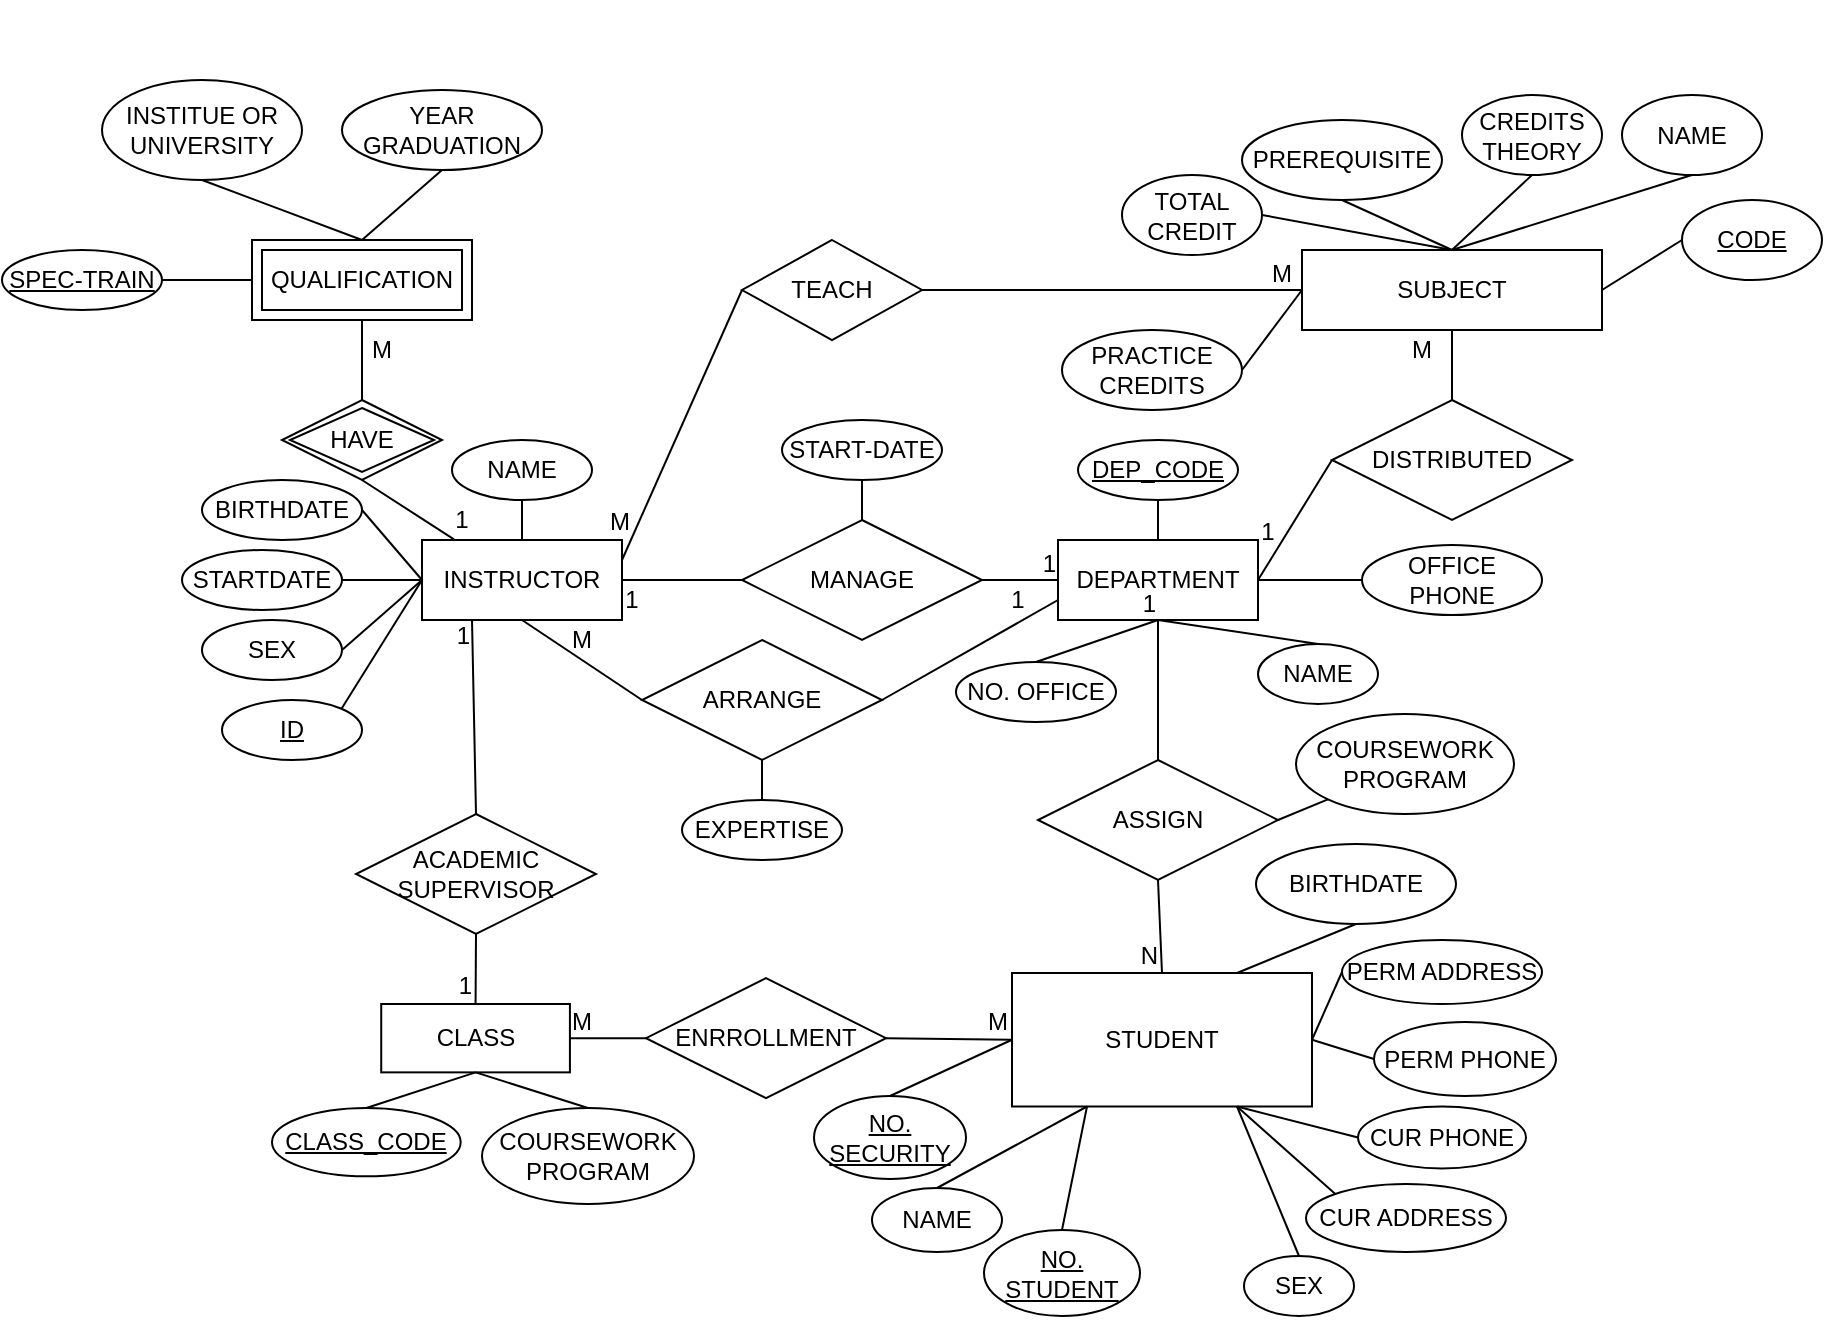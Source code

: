 <mxfile version="25.0.1" pages="2">
  <diagram name="Page-1" id="ES0AzclK-f92I3SdQgUJ">
    <mxGraphModel grid="0" page="1" gridSize="10" guides="1" tooltips="1" connect="1" arrows="1" fold="1" pageScale="1" pageWidth="850" pageHeight="1100" math="0" shadow="0">
      <root>
        <mxCell id="0" />
        <mxCell id="1" parent="0" />
        <mxCell id="ZrCiHc0d2njdrgSF2uFj-16" value="" style="group" parent="1" vertex="1" connectable="0">
          <mxGeometry x="418" y="60" width="200" height="150" as="geometry" />
        </mxCell>
        <mxCell id="6g46kTWGhpmDOOnm2r3h-1" value="DEPARTMENT" style="rounded=0;whiteSpace=wrap;html=1;" parent="ZrCiHc0d2njdrgSF2uFj-16" vertex="1">
          <mxGeometry x="30" y="50" width="100" height="40" as="geometry" />
        </mxCell>
        <mxCell id="6g46kTWGhpmDOOnm2r3h-4" value="&lt;u&gt;DEP_CODE&lt;/u&gt;" style="ellipse;whiteSpace=wrap;html=1;align=center;" parent="ZrCiHc0d2njdrgSF2uFj-16" vertex="1">
          <mxGeometry x="40" width="80" height="30" as="geometry" />
        </mxCell>
        <mxCell id="6g46kTWGhpmDOOnm2r3h-5" value="NO. OFFICE" style="ellipse;whiteSpace=wrap;html=1;align=center;" parent="ZrCiHc0d2njdrgSF2uFj-16" vertex="1">
          <mxGeometry x="-21" y="111" width="80" height="30" as="geometry" />
        </mxCell>
        <mxCell id="6g46kTWGhpmDOOnm2r3h-10" value="" style="endArrow=none;html=1;rounded=0;exitX=0.5;exitY=1;exitDx=0;exitDy=0;entryX=0.5;entryY=0;entryDx=0;entryDy=0;" parent="ZrCiHc0d2njdrgSF2uFj-16" source="6g46kTWGhpmDOOnm2r3h-4" target="6g46kTWGhpmDOOnm2r3h-1" edge="1">
          <mxGeometry relative="1" as="geometry">
            <mxPoint x="10" y="80" as="sourcePoint" />
            <mxPoint x="170" y="80" as="targetPoint" />
          </mxGeometry>
        </mxCell>
        <mxCell id="6g46kTWGhpmDOOnm2r3h-11" value="" style="endArrow=none;html=1;rounded=0;entryX=0.5;entryY=0;entryDx=0;entryDy=0;exitX=0.5;exitY=1;exitDx=0;exitDy=0;" parent="ZrCiHc0d2njdrgSF2uFj-16" source="6g46kTWGhpmDOOnm2r3h-1" target="6g46kTWGhpmDOOnm2r3h-5" edge="1">
          <mxGeometry relative="1" as="geometry">
            <mxPoint x="10" y="80" as="sourcePoint" />
            <mxPoint x="170" y="80" as="targetPoint" />
          </mxGeometry>
        </mxCell>
        <mxCell id="ZrCiHc0d2njdrgSF2uFj-34" value="1" style="text;html=1;align=center;verticalAlign=middle;whiteSpace=wrap;rounded=0;" parent="ZrCiHc0d2njdrgSF2uFj-16" vertex="1">
          <mxGeometry x="5" y="70" width="10" height="20" as="geometry" />
        </mxCell>
        <mxCell id="ZrCiHc0d2njdrgSF2uFj-61" value="1" style="text;html=1;align=center;verticalAlign=middle;whiteSpace=wrap;rounded=0;" parent="ZrCiHc0d2njdrgSF2uFj-16" vertex="1">
          <mxGeometry x="130" y="36" width="10" height="20" as="geometry" />
        </mxCell>
        <mxCell id="6g46kTWGhpmDOOnm2r3h-3" value="NAME" style="ellipse;whiteSpace=wrap;html=1;align=center;" parent="ZrCiHc0d2njdrgSF2uFj-16" vertex="1">
          <mxGeometry x="130" y="102" width="60" height="30" as="geometry" />
        </mxCell>
        <mxCell id="6g46kTWGhpmDOOnm2r3h-8" value="" style="endArrow=none;html=1;rounded=0;exitX=0.5;exitY=0;exitDx=0;exitDy=0;entryX=0.5;entryY=1;entryDx=0;entryDy=0;" parent="ZrCiHc0d2njdrgSF2uFj-16" source="6g46kTWGhpmDOOnm2r3h-3" target="6g46kTWGhpmDOOnm2r3h-1" edge="1">
          <mxGeometry relative="1" as="geometry">
            <mxPoint x="10" y="80" as="sourcePoint" />
            <mxPoint x="30" y="100" as="targetPoint" />
          </mxGeometry>
        </mxCell>
        <mxCell id="ZrCiHc0d2njdrgSF2uFj-20" value="MANAGE" style="shape=rhombus;perimeter=rhombusPerimeter;whiteSpace=wrap;html=1;align=center;" parent="1" vertex="1">
          <mxGeometry x="290" y="100" width="120" height="60" as="geometry" />
        </mxCell>
        <mxCell id="ZrCiHc0d2njdrgSF2uFj-23" value="" style="endArrow=none;html=1;rounded=0;entryX=0;entryY=0.5;entryDx=0;entryDy=0;exitX=1;exitY=0.5;exitDx=0;exitDy=0;" parent="1" source="ZrCiHc0d2njdrgSF2uFj-20" target="6g46kTWGhpmDOOnm2r3h-1" edge="1">
          <mxGeometry relative="1" as="geometry">
            <mxPoint x="240" y="230" as="sourcePoint" />
            <mxPoint x="400" y="230" as="targetPoint" />
          </mxGeometry>
        </mxCell>
        <mxCell id="ZrCiHc0d2njdrgSF2uFj-24" value="1" style="resizable=0;html=1;whiteSpace=wrap;align=right;verticalAlign=bottom;" parent="ZrCiHc0d2njdrgSF2uFj-23" connectable="0" vertex="1">
          <mxGeometry x="1" relative="1" as="geometry" />
        </mxCell>
        <mxCell id="ZrCiHc0d2njdrgSF2uFj-27" value="" style="endArrow=none;html=1;rounded=0;exitX=0.5;exitY=0;exitDx=0;exitDy=0;" parent="1" source="ZrCiHc0d2njdrgSF2uFj-20" target="ZrCiHc0d2njdrgSF2uFj-28" edge="1">
          <mxGeometry width="50" height="50" relative="1" as="geometry">
            <mxPoint x="430" y="260" as="sourcePoint" />
            <mxPoint x="480" y="210" as="targetPoint" />
          </mxGeometry>
        </mxCell>
        <mxCell id="ZrCiHc0d2njdrgSF2uFj-28" value="START-DATE" style="ellipse;whiteSpace=wrap;html=1;align=center;" parent="1" vertex="1">
          <mxGeometry x="310" y="50" width="80" height="30" as="geometry" />
        </mxCell>
        <mxCell id="ZrCiHc0d2njdrgSF2uFj-29" value="ARRANGE" style="shape=rhombus;perimeter=rhombusPerimeter;whiteSpace=wrap;html=1;align=center;" parent="1" vertex="1">
          <mxGeometry x="240" y="160" width="120" height="60" as="geometry" />
        </mxCell>
        <mxCell id="ZrCiHc0d2njdrgSF2uFj-32" value="" style="endArrow=none;html=1;rounded=0;exitX=1;exitY=0.5;exitDx=0;exitDy=0;entryX=0;entryY=0.75;entryDx=0;entryDy=0;" parent="1" source="ZrCiHc0d2njdrgSF2uFj-29" target="6g46kTWGhpmDOOnm2r3h-1" edge="1">
          <mxGeometry relative="1" as="geometry">
            <mxPoint x="370" y="230" as="sourcePoint" />
            <mxPoint x="530" y="230" as="targetPoint" />
          </mxGeometry>
        </mxCell>
        <mxCell id="ZrCiHc0d2njdrgSF2uFj-35" value="EXPERTISE" style="ellipse;whiteSpace=wrap;html=1;align=center;" parent="1" vertex="1">
          <mxGeometry x="260" y="240" width="80" height="30" as="geometry" />
        </mxCell>
        <mxCell id="ZrCiHc0d2njdrgSF2uFj-36" value="" style="endArrow=none;html=1;rounded=0;exitX=0.5;exitY=1;exitDx=0;exitDy=0;entryX=0.5;entryY=0;entryDx=0;entryDy=0;" parent="1" source="ZrCiHc0d2njdrgSF2uFj-29" target="ZrCiHc0d2njdrgSF2uFj-35" edge="1">
          <mxGeometry relative="1" as="geometry">
            <mxPoint x="370" y="230" as="sourcePoint" />
            <mxPoint x="530" y="230" as="targetPoint" />
          </mxGeometry>
        </mxCell>
        <mxCell id="ZrCiHc0d2njdrgSF2uFj-41" value="" style="endArrow=none;html=1;rounded=0;exitX=0.5;exitY=0;exitDx=0;exitDy=0;entryX=0.5;entryY=1;entryDx=0;entryDy=0;" parent="1" source="ZrCiHc0d2njdrgSF2uFj-37" target="ZrCiHc0d2njdrgSF2uFj-40" edge="1">
          <mxGeometry relative="1" as="geometry">
            <mxPoint x="150" y="30" as="sourcePoint" />
            <mxPoint x="310" y="30" as="targetPoint" />
          </mxGeometry>
        </mxCell>
        <mxCell id="ZrCiHc0d2njdrgSF2uFj-56" value="" style="group" parent="1" vertex="1" connectable="0">
          <mxGeometry x="-80" y="-120" width="270" height="140" as="geometry" />
        </mxCell>
        <mxCell id="ZrCiHc0d2njdrgSF2uFj-40" value="QUALIFICATION" style="shape=ext;margin=3;double=1;whiteSpace=wrap;html=1;align=center;container=0;" parent="ZrCiHc0d2njdrgSF2uFj-56" vertex="1">
          <mxGeometry x="125" y="80" width="110" height="40" as="geometry" />
        </mxCell>
        <mxCell id="ZrCiHc0d2njdrgSF2uFj-43" value="M" style="text;html=1;align=center;verticalAlign=middle;whiteSpace=wrap;rounded=0;container=0;" parent="ZrCiHc0d2njdrgSF2uFj-56" vertex="1">
          <mxGeometry x="180" y="130" width="20" height="10" as="geometry" />
        </mxCell>
        <mxCell id="ZrCiHc0d2njdrgSF2uFj-44" value="&lt;u&gt;SPEC-TRAIN&lt;/u&gt;" style="ellipse;whiteSpace=wrap;html=1;align=center;container=0;" parent="ZrCiHc0d2njdrgSF2uFj-56" vertex="1">
          <mxGeometry y="85" width="80" height="30" as="geometry" />
        </mxCell>
        <mxCell id="ZrCiHc0d2njdrgSF2uFj-45" value="" style="endArrow=none;html=1;rounded=0;exitX=1;exitY=0.5;exitDx=0;exitDy=0;entryX=0;entryY=0.5;entryDx=0;entryDy=0;" parent="ZrCiHc0d2njdrgSF2uFj-56" source="ZrCiHc0d2njdrgSF2uFj-44" target="ZrCiHc0d2njdrgSF2uFj-40" edge="1">
          <mxGeometry relative="1" as="geometry">
            <mxPoint x="230" y="150" as="sourcePoint" />
            <mxPoint x="390" y="150" as="targetPoint" />
          </mxGeometry>
        </mxCell>
        <mxCell id="ZrCiHc0d2njdrgSF2uFj-49" value="INSTITUE OR UNIVERSITY" style="ellipse;whiteSpace=wrap;html=1;align=center;container=0;" parent="ZrCiHc0d2njdrgSF2uFj-56" vertex="1">
          <mxGeometry x="50" width="100" height="50" as="geometry" />
        </mxCell>
        <mxCell id="ZrCiHc0d2njdrgSF2uFj-50" value="" style="endArrow=none;html=1;rounded=0;exitX=0.5;exitY=1;exitDx=0;exitDy=0;entryX=0.5;entryY=0;entryDx=0;entryDy=0;" parent="ZrCiHc0d2njdrgSF2uFj-56" source="ZrCiHc0d2njdrgSF2uFj-49" target="ZrCiHc0d2njdrgSF2uFj-40" edge="1">
          <mxGeometry relative="1" as="geometry">
            <mxPoint x="230" y="150" as="sourcePoint" />
            <mxPoint x="390" y="150" as="targetPoint" />
          </mxGeometry>
        </mxCell>
        <mxCell id="ZrCiHc0d2njdrgSF2uFj-51" value="YEAR GRADUATION" style="ellipse;whiteSpace=wrap;html=1;align=center;container=0;" parent="ZrCiHc0d2njdrgSF2uFj-56" vertex="1">
          <mxGeometry x="170" y="5" width="100" height="40" as="geometry" />
        </mxCell>
        <mxCell id="ZrCiHc0d2njdrgSF2uFj-52" value="" style="endArrow=none;html=1;rounded=0;exitX=0.5;exitY=1;exitDx=0;exitDy=0;entryX=0.5;entryY=0;entryDx=0;entryDy=0;" parent="ZrCiHc0d2njdrgSF2uFj-56" source="ZrCiHc0d2njdrgSF2uFj-51" target="ZrCiHc0d2njdrgSF2uFj-40" edge="1">
          <mxGeometry relative="1" as="geometry">
            <mxPoint x="230" y="150" as="sourcePoint" />
            <mxPoint x="390" y="150" as="targetPoint" />
          </mxGeometry>
        </mxCell>
        <mxCell id="ZrCiHc0d2njdrgSF2uFj-57" value="DISTRIBUTED" style="shape=rhombus;perimeter=rhombusPerimeter;whiteSpace=wrap;html=1;align=center;" parent="1" vertex="1">
          <mxGeometry x="585" y="40" width="120" height="60" as="geometry" />
        </mxCell>
        <mxCell id="ZrCiHc0d2njdrgSF2uFj-58" value="" style="group" parent="1" vertex="1" connectable="0">
          <mxGeometry x="520" y="-160" width="315" height="190" as="geometry" />
        </mxCell>
        <mxCell id="ZrCiHc0d2njdrgSF2uFj-64" value="" style="group" parent="ZrCiHc0d2njdrgSF2uFj-58" vertex="1" connectable="0">
          <mxGeometry x="-60" y="30" width="350" height="155" as="geometry" />
        </mxCell>
        <mxCell id="ZrCiHc0d2njdrgSF2uFj-1" value="SUBJECT" style="rounded=0;whiteSpace=wrap;html=1;container=0;" parent="ZrCiHc0d2njdrgSF2uFj-64" vertex="1">
          <mxGeometry x="110" y="95" width="150" height="40" as="geometry" />
        </mxCell>
        <mxCell id="ZrCiHc0d2njdrgSF2uFj-2" value="&lt;u&gt;CODE&lt;/u&gt;" style="ellipse;whiteSpace=wrap;html=1;container=0;" parent="ZrCiHc0d2njdrgSF2uFj-64" vertex="1">
          <mxGeometry x="300" y="70" width="70" height="40" as="geometry" />
        </mxCell>
        <mxCell id="ZrCiHc0d2njdrgSF2uFj-3" value="NAME" style="ellipse;whiteSpace=wrap;html=1;container=0;" parent="ZrCiHc0d2njdrgSF2uFj-64" vertex="1">
          <mxGeometry x="270" y="17.5" width="70" height="40" as="geometry" />
        </mxCell>
        <mxCell id="ZrCiHc0d2njdrgSF2uFj-5" value="CREDITS THEORY" style="ellipse;whiteSpace=wrap;html=1;container=0;" parent="ZrCiHc0d2njdrgSF2uFj-64" vertex="1">
          <mxGeometry x="190" y="17.5" width="70" height="40" as="geometry" />
        </mxCell>
        <mxCell id="ZrCiHc0d2njdrgSF2uFj-7" value="PREREQUISITE" style="ellipse;whiteSpace=wrap;html=1;container=0;" parent="ZrCiHc0d2njdrgSF2uFj-64" vertex="1">
          <mxGeometry x="80" y="30" width="100" height="40" as="geometry" />
        </mxCell>
        <mxCell id="ZrCiHc0d2njdrgSF2uFj-8" value="" style="endArrow=none;html=1;rounded=0;exitX=0;exitY=0.5;exitDx=0;exitDy=0;entryX=1;entryY=0.5;entryDx=0;entryDy=0;" parent="ZrCiHc0d2njdrgSF2uFj-64" source="ZrCiHc0d2njdrgSF2uFj-2" target="ZrCiHc0d2njdrgSF2uFj-1" edge="1">
          <mxGeometry relative="1" as="geometry">
            <mxPoint x="180" y="85" as="sourcePoint" />
            <mxPoint x="340" y="85" as="targetPoint" />
          </mxGeometry>
        </mxCell>
        <mxCell id="ZrCiHc0d2njdrgSF2uFj-9" value="" style="endArrow=none;html=1;rounded=0;exitX=0.5;exitY=1;exitDx=0;exitDy=0;entryX=0.5;entryY=0;entryDx=0;entryDy=0;" parent="ZrCiHc0d2njdrgSF2uFj-64" source="ZrCiHc0d2njdrgSF2uFj-5" target="ZrCiHc0d2njdrgSF2uFj-1" edge="1">
          <mxGeometry relative="1" as="geometry">
            <mxPoint x="180" y="85" as="sourcePoint" />
            <mxPoint x="340" y="85" as="targetPoint" />
          </mxGeometry>
        </mxCell>
        <mxCell id="ZrCiHc0d2njdrgSF2uFj-11" value="" style="endArrow=none;html=1;rounded=0;exitX=0.5;exitY=0;exitDx=0;exitDy=0;entryX=0.5;entryY=1;entryDx=0;entryDy=0;" parent="ZrCiHc0d2njdrgSF2uFj-64" source="ZrCiHc0d2njdrgSF2uFj-1" target="ZrCiHc0d2njdrgSF2uFj-3" edge="1">
          <mxGeometry relative="1" as="geometry">
            <mxPoint x="180" y="85" as="sourcePoint" />
            <mxPoint x="260" y="50" as="targetPoint" />
          </mxGeometry>
        </mxCell>
        <mxCell id="ZrCiHc0d2njdrgSF2uFj-12" value="" style="endArrow=none;html=1;rounded=0;entryX=0.5;entryY=1;entryDx=0;entryDy=0;exitX=0.5;exitY=0;exitDx=0;exitDy=0;" parent="ZrCiHc0d2njdrgSF2uFj-64" source="ZrCiHc0d2njdrgSF2uFj-1" target="ZrCiHc0d2njdrgSF2uFj-7" edge="1">
          <mxGeometry relative="1" as="geometry">
            <mxPoint x="180" y="85" as="sourcePoint" />
            <mxPoint x="340" y="85" as="targetPoint" />
          </mxGeometry>
        </mxCell>
        <mxCell id="ZrCiHc0d2njdrgSF2uFj-62" value="M" style="text;html=1;align=center;verticalAlign=middle;whiteSpace=wrap;rounded=0;" parent="ZrCiHc0d2njdrgSF2uFj-64" vertex="1">
          <mxGeometry x="160" y="135" width="20" height="20" as="geometry" />
        </mxCell>
        <mxCell id="ZrCiHc0d2njdrgSF2uFj-6" value="PRACTICE CREDITS" style="ellipse;whiteSpace=wrap;html=1;container=0;" parent="ZrCiHc0d2njdrgSF2uFj-64" vertex="1">
          <mxGeometry x="-10" y="135" width="90" height="40" as="geometry" />
        </mxCell>
        <mxCell id="ZrCiHc0d2njdrgSF2uFj-13" value="" style="endArrow=none;html=1;rounded=0;exitX=0;exitY=0.5;exitDx=0;exitDy=0;entryX=1;entryY=0.5;entryDx=0;entryDy=0;" parent="ZrCiHc0d2njdrgSF2uFj-64" source="ZrCiHc0d2njdrgSF2uFj-1" target="ZrCiHc0d2njdrgSF2uFj-6" edge="1">
          <mxGeometry relative="1" as="geometry">
            <mxPoint x="190" y="145" as="sourcePoint" />
            <mxPoint x="289" y="106" as="targetPoint" />
          </mxGeometry>
        </mxCell>
        <mxCell id="ZrCiHc0d2njdrgSF2uFj-4" value="TOTAL CREDIT" style="ellipse;whiteSpace=wrap;html=1;container=0;" parent="ZrCiHc0d2njdrgSF2uFj-64" vertex="1">
          <mxGeometry x="20" y="57.5" width="70" height="40" as="geometry" />
        </mxCell>
        <mxCell id="ZrCiHc0d2njdrgSF2uFj-10" value="" style="endArrow=none;html=1;rounded=0;exitX=0.5;exitY=0;exitDx=0;exitDy=0;entryX=1;entryY=0.5;entryDx=0;entryDy=0;" parent="ZrCiHc0d2njdrgSF2uFj-64" source="ZrCiHc0d2njdrgSF2uFj-1" target="ZrCiHc0d2njdrgSF2uFj-4" edge="1">
          <mxGeometry relative="1" as="geometry">
            <mxPoint x="180" y="55" as="sourcePoint" />
            <mxPoint x="340" y="55" as="targetPoint" />
          </mxGeometry>
        </mxCell>
        <mxCell id="ZrCiHc0d2njdrgSF2uFj-59" value="" style="endArrow=none;html=1;rounded=0;entryX=1;entryY=0.5;entryDx=0;entryDy=0;exitX=0;exitY=0.5;exitDx=0;exitDy=0;" parent="1" source="ZrCiHc0d2njdrgSF2uFj-57" target="6g46kTWGhpmDOOnm2r3h-1" edge="1">
          <mxGeometry relative="1" as="geometry">
            <mxPoint x="540" y="210" as="sourcePoint" />
            <mxPoint x="700" y="210" as="targetPoint" />
          </mxGeometry>
        </mxCell>
        <mxCell id="ZrCiHc0d2njdrgSF2uFj-60" value="" style="endArrow=none;html=1;rounded=0;entryX=0.5;entryY=0;entryDx=0;entryDy=0;exitX=0.5;exitY=1;exitDx=0;exitDy=0;" parent="1" source="ZrCiHc0d2njdrgSF2uFj-1" target="ZrCiHc0d2njdrgSF2uFj-57" edge="1">
          <mxGeometry relative="1" as="geometry">
            <mxPoint x="540" y="210" as="sourcePoint" />
            <mxPoint x="700" y="210" as="targetPoint" />
          </mxGeometry>
        </mxCell>
        <mxCell id="ZrCiHc0d2njdrgSF2uFj-55" value="" style="group" parent="1" vertex="1" connectable="0">
          <mxGeometry x="10" y="40" width="280" height="140" as="geometry" />
        </mxCell>
        <mxCell id="6g46kTWGhpmDOOnm2r3h-19" value="SEX" style="ellipse;whiteSpace=wrap;html=1;align=center;container=0;" parent="ZrCiHc0d2njdrgSF2uFj-55" vertex="1">
          <mxGeometry x="10" y="110" width="70" height="30" as="geometry" />
        </mxCell>
        <mxCell id="6g46kTWGhpmDOOnm2r3h-24" value="" style="endArrow=none;html=1;rounded=0;exitX=1;exitY=0.5;exitDx=0;exitDy=0;entryX=0;entryY=0.5;entryDx=0;entryDy=0;" parent="ZrCiHc0d2njdrgSF2uFj-55" source="6g46kTWGhpmDOOnm2r3h-19" target="6g46kTWGhpmDOOnm2r3h-14" edge="1">
          <mxGeometry relative="1" as="geometry">
            <mxPoint x="210" y="130" as="sourcePoint" />
            <mxPoint x="170" y="70" as="targetPoint" />
          </mxGeometry>
        </mxCell>
        <mxCell id="6g46kTWGhpmDOOnm2r3h-14" value="INSTRUCTOR" style="whiteSpace=wrap;html=1;align=center;container=0;" parent="ZrCiHc0d2njdrgSF2uFj-55" vertex="1">
          <mxGeometry x="120" y="70" width="100" height="40" as="geometry" />
        </mxCell>
        <mxCell id="6g46kTWGhpmDOOnm2r3h-16" value="NAME" style="ellipse;whiteSpace=wrap;html=1;align=center;container=0;" parent="ZrCiHc0d2njdrgSF2uFj-55" vertex="1">
          <mxGeometry x="135" y="20" width="70" height="30" as="geometry" />
        </mxCell>
        <mxCell id="6g46kTWGhpmDOOnm2r3h-17" value="BIRTHDATE" style="ellipse;whiteSpace=wrap;html=1;align=center;container=0;" parent="ZrCiHc0d2njdrgSF2uFj-55" vertex="1">
          <mxGeometry x="10" y="40" width="80" height="30" as="geometry" />
        </mxCell>
        <mxCell id="6g46kTWGhpmDOOnm2r3h-18" value="STARTDATE" style="ellipse;whiteSpace=wrap;html=1;align=center;container=0;" parent="ZrCiHc0d2njdrgSF2uFj-55" vertex="1">
          <mxGeometry y="75" width="80" height="30" as="geometry" />
        </mxCell>
        <mxCell id="6g46kTWGhpmDOOnm2r3h-21" value="" style="endArrow=none;html=1;rounded=0;exitX=0.5;exitY=1;exitDx=0;exitDy=0;entryX=0.5;entryY=0;entryDx=0;entryDy=0;" parent="ZrCiHc0d2njdrgSF2uFj-55" source="6g46kTWGhpmDOOnm2r3h-16" target="6g46kTWGhpmDOOnm2r3h-14" edge="1">
          <mxGeometry relative="1" as="geometry">
            <mxPoint x="210" y="130" as="sourcePoint" />
            <mxPoint x="120" y="90" as="targetPoint" />
          </mxGeometry>
        </mxCell>
        <mxCell id="6g46kTWGhpmDOOnm2r3h-22" value="" style="endArrow=none;html=1;rounded=0;exitX=0;exitY=0.5;exitDx=0;exitDy=0;entryX=1;entryY=0.5;entryDx=0;entryDy=0;" parent="ZrCiHc0d2njdrgSF2uFj-55" source="6g46kTWGhpmDOOnm2r3h-14" target="6g46kTWGhpmDOOnm2r3h-17" edge="1">
          <mxGeometry relative="1" as="geometry">
            <mxPoint x="210" y="130" as="sourcePoint" />
            <mxPoint x="370" y="130" as="targetPoint" />
          </mxGeometry>
        </mxCell>
        <mxCell id="6g46kTWGhpmDOOnm2r3h-23" value="" style="endArrow=none;html=1;rounded=0;exitX=1;exitY=0.5;exitDx=0;exitDy=0;entryX=0;entryY=0.5;entryDx=0;entryDy=0;" parent="ZrCiHc0d2njdrgSF2uFj-55" source="6g46kTWGhpmDOOnm2r3h-18" target="6g46kTWGhpmDOOnm2r3h-14" edge="1">
          <mxGeometry relative="1" as="geometry">
            <mxPoint x="210" y="130" as="sourcePoint" />
            <mxPoint x="370" y="130" as="targetPoint" />
          </mxGeometry>
        </mxCell>
        <mxCell id="ZrCiHc0d2njdrgSF2uFj-25" value="1" style="text;html=1;align=center;verticalAlign=middle;whiteSpace=wrap;rounded=0;container=0;" parent="ZrCiHc0d2njdrgSF2uFj-55" vertex="1">
          <mxGeometry x="220" y="90" width="10" height="20" as="geometry" />
        </mxCell>
        <mxCell id="ZrCiHc0d2njdrgSF2uFj-33" value="M" style="text;html=1;align=center;verticalAlign=middle;whiteSpace=wrap;rounded=0;container=0;" parent="ZrCiHc0d2njdrgSF2uFj-55" vertex="1">
          <mxGeometry x="190" y="110" width="20" height="20" as="geometry" />
        </mxCell>
        <mxCell id="ZrCiHc0d2njdrgSF2uFj-37" value="HAVE" style="shape=rhombus;double=1;perimeter=rhombusPerimeter;whiteSpace=wrap;html=1;align=center;container=0;" parent="ZrCiHc0d2njdrgSF2uFj-55" vertex="1">
          <mxGeometry x="50" width="80" height="40" as="geometry" />
        </mxCell>
        <mxCell id="ZrCiHc0d2njdrgSF2uFj-39" value="" style="endArrow=none;html=1;rounded=0;entryX=0.5;entryY=1;entryDx=0;entryDy=0;exitX=0.16;exitY=-0.008;exitDx=0;exitDy=0;exitPerimeter=0;" parent="ZrCiHc0d2njdrgSF2uFj-55" source="6g46kTWGhpmDOOnm2r3h-14" target="ZrCiHc0d2njdrgSF2uFj-37" edge="1">
          <mxGeometry relative="1" as="geometry">
            <mxPoint x="140" y="90" as="sourcePoint" />
            <mxPoint x="300" y="90" as="targetPoint" />
          </mxGeometry>
        </mxCell>
        <mxCell id="ZrCiHc0d2njdrgSF2uFj-42" value="1" style="text;html=1;align=center;verticalAlign=middle;whiteSpace=wrap;rounded=0;container=0;" parent="ZrCiHc0d2njdrgSF2uFj-55" vertex="1">
          <mxGeometry x="135" y="50" width="10" height="20" as="geometry" />
        </mxCell>
        <mxCell id="6g46kTWGhpmDOOnm2r3h-15" value="&lt;u&gt;ID&lt;/u&gt;" style="ellipse;whiteSpace=wrap;html=1;align=center;container=0;" parent="1" vertex="1">
          <mxGeometry x="30" y="190" width="70" height="30" as="geometry" />
        </mxCell>
        <mxCell id="6g46kTWGhpmDOOnm2r3h-20" value="" style="endArrow=none;html=1;rounded=0;exitX=1;exitY=0;exitDx=0;exitDy=0;entryX=0;entryY=0.5;entryDx=0;entryDy=0;" parent="1" source="6g46kTWGhpmDOOnm2r3h-15" target="6g46kTWGhpmDOOnm2r3h-14" edge="1">
          <mxGeometry relative="1" as="geometry">
            <mxPoint x="220" y="170" as="sourcePoint" />
            <mxPoint x="380" y="170" as="targetPoint" />
          </mxGeometry>
        </mxCell>
        <mxCell id="ZrCiHc0d2njdrgSF2uFj-31" value="" style="endArrow=none;html=1;rounded=0;exitX=0.5;exitY=1;exitDx=0;exitDy=0;entryX=0;entryY=0.5;entryDx=0;entryDy=0;" parent="1" source="6g46kTWGhpmDOOnm2r3h-14" target="ZrCiHc0d2njdrgSF2uFj-29" edge="1">
          <mxGeometry relative="1" as="geometry">
            <mxPoint x="370" y="230" as="sourcePoint" />
            <mxPoint x="530" y="230" as="targetPoint" />
          </mxGeometry>
        </mxCell>
        <mxCell id="ZrCiHc0d2njdrgSF2uFj-21" value="" style="endArrow=none;html=1;rounded=0;entryX=1;entryY=0.5;entryDx=0;entryDy=0;exitX=0;exitY=0.5;exitDx=0;exitDy=0;" parent="1" source="ZrCiHc0d2njdrgSF2uFj-20" target="6g46kTWGhpmDOOnm2r3h-14" edge="1">
          <mxGeometry relative="1" as="geometry">
            <mxPoint x="260" y="230" as="sourcePoint" />
            <mxPoint x="420" y="230" as="targetPoint" />
          </mxGeometry>
        </mxCell>
        <mxCell id="ZrCiHc0d2njdrgSF2uFj-67" value="TEACH" style="shape=rhombus;perimeter=rhombusPerimeter;whiteSpace=wrap;html=1;align=center;" parent="1" vertex="1">
          <mxGeometry x="290" y="-40" width="90" height="50" as="geometry" />
        </mxCell>
        <mxCell id="ZrCiHc0d2njdrgSF2uFj-73" value="" style="endArrow=none;html=1;rounded=0;exitX=0;exitY=0.5;exitDx=0;exitDy=0;entryX=1;entryY=0.25;entryDx=0;entryDy=0;verticalAlign=middle;" parent="1" source="ZrCiHc0d2njdrgSF2uFj-67" target="6g46kTWGhpmDOOnm2r3h-14" edge="1">
          <mxGeometry relative="1" as="geometry">
            <mxPoint x="310" y="90" as="sourcePoint" />
            <mxPoint x="470" y="90" as="targetPoint" />
          </mxGeometry>
        </mxCell>
        <mxCell id="ZrCiHc0d2njdrgSF2uFj-74" value="M" style="resizable=0;html=1;whiteSpace=wrap;align=right;verticalAlign=bottom;" parent="ZrCiHc0d2njdrgSF2uFj-73" connectable="0" vertex="1">
          <mxGeometry x="1" relative="1" as="geometry">
            <mxPoint x="5" y="-10" as="offset" />
          </mxGeometry>
        </mxCell>
        <mxCell id="ZrCiHc0d2njdrgSF2uFj-75" value="" style="endArrow=none;html=1;rounded=0;entryX=1;entryY=0.5;entryDx=0;entryDy=0;exitX=0;exitY=0.5;exitDx=0;exitDy=0;" parent="1" source="ZrCiHc0d2njdrgSF2uFj-1" target="ZrCiHc0d2njdrgSF2uFj-67" edge="1">
          <mxGeometry relative="1" as="geometry">
            <mxPoint x="310" y="90" as="sourcePoint" />
            <mxPoint x="470" y="90" as="targetPoint" />
          </mxGeometry>
        </mxCell>
        <mxCell id="ZrCiHc0d2njdrgSF2uFj-76" value="M" style="resizable=0;html=1;whiteSpace=wrap;align=right;verticalAlign=bottom;" parent="ZrCiHc0d2njdrgSF2uFj-75" connectable="0" vertex="1">
          <mxGeometry x="1" relative="1" as="geometry">
            <mxPoint x="186" as="offset" />
          </mxGeometry>
        </mxCell>
        <mxCell id="ZrCiHc0d2njdrgSF2uFj-80" value="" style="group" parent="1" vertex="1" connectable="0">
          <mxGeometry x="53" y="342" width="309" height="100" as="geometry" />
        </mxCell>
        <mxCell id="ZrCiHc0d2njdrgSF2uFj-14" value="CLASS" style="whiteSpace=wrap;html=1;align=center;" parent="ZrCiHc0d2njdrgSF2uFj-80" vertex="1">
          <mxGeometry x="56.609" width="94.348" height="34.182" as="geometry" />
        </mxCell>
        <mxCell id="ZrCiHc0d2njdrgSF2uFj-19" value="&lt;u&gt;CLASS_CODE&lt;/u&gt;" style="ellipse;whiteSpace=wrap;html=1;align=center;" parent="ZrCiHc0d2njdrgSF2uFj-80" vertex="1">
          <mxGeometry x="2" y="51.998" width="94.348" height="34.182" as="geometry" />
        </mxCell>
        <mxCell id="ZrCiHc0d2njdrgSF2uFj-78" value="" style="endArrow=none;html=1;rounded=0;entryX=0.5;entryY=1;entryDx=0;entryDy=0;exitX=0.5;exitY=0;exitDx=0;exitDy=0;" parent="ZrCiHc0d2njdrgSF2uFj-80" source="ZrCiHc0d2njdrgSF2uFj-19" target="ZrCiHc0d2njdrgSF2uFj-14" edge="1">
          <mxGeometry relative="1" as="geometry">
            <mxPoint x="-226.435" y="-102.545" as="sourcePoint" />
            <mxPoint x="-75.478" y="-102.545" as="targetPoint" />
          </mxGeometry>
        </mxCell>
        <mxCell id="ZrCiHc0d2njdrgSF2uFj-118" value="ENRROLLMENT" style="shape=rhombus;perimeter=rhombusPerimeter;whiteSpace=wrap;html=1;align=center;" parent="ZrCiHc0d2njdrgSF2uFj-80" vertex="1">
          <mxGeometry x="189" y="-12.91" width="120" height="60" as="geometry" />
        </mxCell>
        <mxCell id="ZrCiHc0d2njdrgSF2uFj-121" value="" style="endArrow=none;html=1;rounded=0;entryX=1;entryY=0.5;entryDx=0;entryDy=0;exitX=0;exitY=0.5;exitDx=0;exitDy=0;" parent="ZrCiHc0d2njdrgSF2uFj-80" source="ZrCiHc0d2njdrgSF2uFj-118" target="ZrCiHc0d2njdrgSF2uFj-14" edge="1">
          <mxGeometry relative="1" as="geometry">
            <mxPoint x="192" y="-2" as="sourcePoint" />
            <mxPoint x="352" y="-2" as="targetPoint" />
          </mxGeometry>
        </mxCell>
        <mxCell id="ZrCiHc0d2njdrgSF2uFj-122" value="M" style="resizable=0;html=1;whiteSpace=wrap;align=right;verticalAlign=bottom;" parent="ZrCiHc0d2njdrgSF2uFj-121" connectable="0" vertex="1">
          <mxGeometry x="1" relative="1" as="geometry">
            <mxPoint x="12" as="offset" />
          </mxGeometry>
        </mxCell>
        <mxCell id="NGs1dKPXEKPTJuFDLEOa-1" value="COURSEWORK&lt;div&gt;PROGRAM&lt;/div&gt;" style="ellipse;whiteSpace=wrap;html=1;align=center;" vertex="1" parent="ZrCiHc0d2njdrgSF2uFj-80">
          <mxGeometry x="107" y="52" width="106" height="48" as="geometry" />
        </mxCell>
        <mxCell id="NGs1dKPXEKPTJuFDLEOa-2" value="" style="endArrow=none;html=1;rounded=0;exitX=0.5;exitY=1;exitDx=0;exitDy=0;entryX=0.5;entryY=0;entryDx=0;entryDy=0;" edge="1" parent="ZrCiHc0d2njdrgSF2uFj-80" source="ZrCiHc0d2njdrgSF2uFj-14" target="NGs1dKPXEKPTJuFDLEOa-1">
          <mxGeometry relative="1" as="geometry">
            <mxPoint x="205" y="-162" as="sourcePoint" />
            <mxPoint x="365" y="-162" as="targetPoint" />
          </mxGeometry>
        </mxCell>
        <mxCell id="ZrCiHc0d2njdrgSF2uFj-81" value="ACADEMIC SUPERVISOR" style="shape=rhombus;perimeter=rhombusPerimeter;whiteSpace=wrap;html=1;align=center;" parent="1" vertex="1">
          <mxGeometry x="97" y="247" width="120" height="60" as="geometry" />
        </mxCell>
        <mxCell id="ZrCiHc0d2njdrgSF2uFj-82" value="OFFICE PHONE" style="ellipse;whiteSpace=wrap;html=1;align=center;" parent="1" vertex="1">
          <mxGeometry x="600" y="112.5" width="90" height="35" as="geometry" />
        </mxCell>
        <mxCell id="ZrCiHc0d2njdrgSF2uFj-83" value="" style="endArrow=none;html=1;rounded=0;entryX=1;entryY=0.5;entryDx=0;entryDy=0;exitX=0;exitY=0.5;exitDx=0;exitDy=0;" parent="1" source="ZrCiHc0d2njdrgSF2uFj-82" target="6g46kTWGhpmDOOnm2r3h-1" edge="1">
          <mxGeometry relative="1" as="geometry">
            <mxPoint x="290" y="210" as="sourcePoint" />
            <mxPoint x="450" y="210" as="targetPoint" />
          </mxGeometry>
        </mxCell>
        <mxCell id="ZrCiHc0d2njdrgSF2uFj-91" value="" style="endArrow=none;html=1;rounded=0;entryX=0.25;entryY=1;entryDx=0;entryDy=0;exitX=0.5;exitY=0;exitDx=0;exitDy=0;" parent="1" source="ZrCiHc0d2njdrgSF2uFj-81" target="6g46kTWGhpmDOOnm2r3h-14" edge="1">
          <mxGeometry relative="1" as="geometry">
            <mxPoint x="290" y="210" as="sourcePoint" />
            <mxPoint x="450" y="210" as="targetPoint" />
          </mxGeometry>
        </mxCell>
        <mxCell id="ZrCiHc0d2njdrgSF2uFj-92" value="1" style="resizable=0;html=1;whiteSpace=wrap;align=right;verticalAlign=bottom;" parent="ZrCiHc0d2njdrgSF2uFj-91" connectable="0" vertex="1">
          <mxGeometry x="1" relative="1" as="geometry">
            <mxPoint y="16" as="offset" />
          </mxGeometry>
        </mxCell>
        <mxCell id="ZrCiHc0d2njdrgSF2uFj-94" value="" style="endArrow=none;html=1;rounded=0;entryX=0.5;entryY=0;entryDx=0;entryDy=0;exitX=0.5;exitY=1;exitDx=0;exitDy=0;" parent="1" source="ZrCiHc0d2njdrgSF2uFj-81" target="ZrCiHc0d2njdrgSF2uFj-14" edge="1">
          <mxGeometry relative="1" as="geometry">
            <mxPoint x="290" y="210" as="sourcePoint" />
            <mxPoint x="450" y="210" as="targetPoint" />
          </mxGeometry>
        </mxCell>
        <mxCell id="ZrCiHc0d2njdrgSF2uFj-95" value="1" style="resizable=0;html=1;whiteSpace=wrap;align=right;verticalAlign=bottom;" parent="ZrCiHc0d2njdrgSF2uFj-94" connectable="0" vertex="1">
          <mxGeometry x="1" relative="1" as="geometry" />
        </mxCell>
        <mxCell id="ZrCiHc0d2njdrgSF2uFj-117" value="" style="group" parent="1" vertex="1" connectable="0">
          <mxGeometry x="326" y="273" width="431" height="225" as="geometry" />
        </mxCell>
        <mxCell id="ZrCiHc0d2njdrgSF2uFj-93" value="STUDENT" style="whiteSpace=wrap;html=1;align=center;" parent="ZrCiHc0d2njdrgSF2uFj-117" vertex="1">
          <mxGeometry x="99" y="53.5" width="150" height="66.75" as="geometry" />
        </mxCell>
        <mxCell id="ZrCiHc0d2njdrgSF2uFj-97" value="NAME" style="ellipse;whiteSpace=wrap;html=1;align=center;" parent="ZrCiHc0d2njdrgSF2uFj-117" vertex="1">
          <mxGeometry x="29" y="161" width="65" height="32" as="geometry" />
        </mxCell>
        <mxCell id="ZrCiHc0d2njdrgSF2uFj-98" value="&lt;u&gt;NO. STUDENT&lt;/u&gt;" style="ellipse;whiteSpace=wrap;html=1;align=center;" parent="ZrCiHc0d2njdrgSF2uFj-117" vertex="1">
          <mxGeometry x="85" y="182" width="78" height="43" as="geometry" />
        </mxCell>
        <mxCell id="ZrCiHc0d2njdrgSF2uFj-99" value="&lt;u&gt;NO. SECURITY&lt;/u&gt;" style="ellipse;whiteSpace=wrap;html=1;align=center;" parent="ZrCiHc0d2njdrgSF2uFj-117" vertex="1">
          <mxGeometry y="115" width="76" height="41.5" as="geometry" />
        </mxCell>
        <mxCell id="ZrCiHc0d2njdrgSF2uFj-100" value="CUR ADDRESS" style="ellipse;whiteSpace=wrap;html=1;align=center;" parent="ZrCiHc0d2njdrgSF2uFj-117" vertex="1">
          <mxGeometry x="246" y="159" width="100" height="34" as="geometry" />
        </mxCell>
        <mxCell id="ZrCiHc0d2njdrgSF2uFj-101" value="CUR PHONE" style="ellipse;whiteSpace=wrap;html=1;align=center;" parent="ZrCiHc0d2njdrgSF2uFj-117" vertex="1">
          <mxGeometry x="272" y="120.25" width="84" height="31" as="geometry" />
        </mxCell>
        <mxCell id="ZrCiHc0d2njdrgSF2uFj-102" value="PERM ADDRESS" style="ellipse;whiteSpace=wrap;html=1;align=center;" parent="ZrCiHc0d2njdrgSF2uFj-117" vertex="1">
          <mxGeometry x="264" y="37" width="100" height="32" as="geometry" />
        </mxCell>
        <mxCell id="ZrCiHc0d2njdrgSF2uFj-104" value="PERM PHONE" style="ellipse;whiteSpace=wrap;html=1;align=center;" parent="ZrCiHc0d2njdrgSF2uFj-117" vertex="1">
          <mxGeometry x="280" y="78" width="91" height="37" as="geometry" />
        </mxCell>
        <mxCell id="ZrCiHc0d2njdrgSF2uFj-105" value="BIRTHDATE" style="ellipse;whiteSpace=wrap;html=1;align=center;" parent="ZrCiHc0d2njdrgSF2uFj-117" vertex="1">
          <mxGeometry x="221" y="-11" width="100" height="40" as="geometry" />
        </mxCell>
        <mxCell id="ZrCiHc0d2njdrgSF2uFj-106" value="SEX" style="ellipse;whiteSpace=wrap;html=1;align=center;" parent="ZrCiHc0d2njdrgSF2uFj-117" vertex="1">
          <mxGeometry x="215" y="195" width="55" height="30" as="geometry" />
        </mxCell>
        <mxCell id="ZrCiHc0d2njdrgSF2uFj-107" value="" style="endArrow=none;html=1;rounded=0;entryX=0.5;entryY=0;entryDx=0;entryDy=0;exitX=0.25;exitY=1;exitDx=0;exitDy=0;" parent="ZrCiHc0d2njdrgSF2uFj-117" source="ZrCiHc0d2njdrgSF2uFj-93" target="ZrCiHc0d2njdrgSF2uFj-97" edge="1">
          <mxGeometry relative="1" as="geometry">
            <mxPoint x="-106" y="98" as="sourcePoint" />
            <mxPoint x="54" y="98" as="targetPoint" />
          </mxGeometry>
        </mxCell>
        <mxCell id="ZrCiHc0d2njdrgSF2uFj-108" value="" style="endArrow=none;html=1;rounded=0;entryX=0.5;entryY=0;entryDx=0;entryDy=0;exitX=0.25;exitY=1;exitDx=0;exitDy=0;" parent="ZrCiHc0d2njdrgSF2uFj-117" source="ZrCiHc0d2njdrgSF2uFj-93" target="ZrCiHc0d2njdrgSF2uFj-98" edge="1">
          <mxGeometry relative="1" as="geometry">
            <mxPoint x="124" y="130" as="sourcePoint" />
            <mxPoint x="122" y="135" as="targetPoint" />
          </mxGeometry>
        </mxCell>
        <mxCell id="ZrCiHc0d2njdrgSF2uFj-109" style="edgeStyle=orthogonalEdgeStyle;rounded=0;orthogonalLoop=1;jettySize=auto;html=1;exitX=0.5;exitY=1;exitDx=0;exitDy=0;" parent="ZrCiHc0d2njdrgSF2uFj-117" source="ZrCiHc0d2njdrgSF2uFj-98" target="ZrCiHc0d2njdrgSF2uFj-98" edge="1">
          <mxGeometry relative="1" as="geometry" />
        </mxCell>
        <mxCell id="ZrCiHc0d2njdrgSF2uFj-110" value="" style="endArrow=none;html=1;rounded=0;entryX=0.5;entryY=0;entryDx=0;entryDy=0;exitX=0;exitY=0.5;exitDx=0;exitDy=0;" parent="ZrCiHc0d2njdrgSF2uFj-117" source="ZrCiHc0d2njdrgSF2uFj-93" target="ZrCiHc0d2njdrgSF2uFj-99" edge="1">
          <mxGeometry relative="1" as="geometry">
            <mxPoint x="-106" y="98" as="sourcePoint" />
            <mxPoint x="54" y="98" as="targetPoint" />
          </mxGeometry>
        </mxCell>
        <mxCell id="ZrCiHc0d2njdrgSF2uFj-111" value="" style="endArrow=none;html=1;rounded=0;entryX=0.5;entryY=0;entryDx=0;entryDy=0;exitX=0.75;exitY=1;exitDx=0;exitDy=0;" parent="ZrCiHc0d2njdrgSF2uFj-117" source="ZrCiHc0d2njdrgSF2uFj-93" target="ZrCiHc0d2njdrgSF2uFj-106" edge="1">
          <mxGeometry relative="1" as="geometry">
            <mxPoint x="-106" y="98" as="sourcePoint" />
            <mxPoint x="54" y="98" as="targetPoint" />
          </mxGeometry>
        </mxCell>
        <mxCell id="ZrCiHc0d2njdrgSF2uFj-112" value="" style="endArrow=none;html=1;rounded=0;entryX=0;entryY=0;entryDx=0;entryDy=0;exitX=0.75;exitY=1;exitDx=0;exitDy=0;" parent="ZrCiHc0d2njdrgSF2uFj-117" source="ZrCiHc0d2njdrgSF2uFj-93" target="ZrCiHc0d2njdrgSF2uFj-100" edge="1">
          <mxGeometry relative="1" as="geometry">
            <mxPoint x="221" y="139" as="sourcePoint" />
            <mxPoint x="54" y="98" as="targetPoint" />
          </mxGeometry>
        </mxCell>
        <mxCell id="ZrCiHc0d2njdrgSF2uFj-113" value="" style="endArrow=none;html=1;rounded=0;entryX=0.5;entryY=1;entryDx=0;entryDy=0;exitX=0.75;exitY=0;exitDx=0;exitDy=0;" parent="ZrCiHc0d2njdrgSF2uFj-117" source="ZrCiHc0d2njdrgSF2uFj-93" target="ZrCiHc0d2njdrgSF2uFj-105" edge="1">
          <mxGeometry relative="1" as="geometry">
            <mxPoint x="-32" y="98" as="sourcePoint" />
            <mxPoint x="128" y="98" as="targetPoint" />
          </mxGeometry>
        </mxCell>
        <mxCell id="ZrCiHc0d2njdrgSF2uFj-114" value="" style="endArrow=none;html=1;rounded=0;entryX=0;entryY=0.5;entryDx=0;entryDy=0;exitX=1;exitY=0.5;exitDx=0;exitDy=0;" parent="ZrCiHc0d2njdrgSF2uFj-117" source="ZrCiHc0d2njdrgSF2uFj-93" target="ZrCiHc0d2njdrgSF2uFj-102" edge="1">
          <mxGeometry relative="1" as="geometry">
            <mxPoint x="-32" y="98" as="sourcePoint" />
            <mxPoint x="128" y="98" as="targetPoint" />
          </mxGeometry>
        </mxCell>
        <mxCell id="ZrCiHc0d2njdrgSF2uFj-115" value="" style="endArrow=none;html=1;rounded=0;entryX=0;entryY=0.5;entryDx=0;entryDy=0;exitX=0.75;exitY=1;exitDx=0;exitDy=0;" parent="ZrCiHc0d2njdrgSF2uFj-117" source="ZrCiHc0d2njdrgSF2uFj-93" target="ZrCiHc0d2njdrgSF2uFj-101" edge="1">
          <mxGeometry relative="1" as="geometry">
            <mxPoint x="-32" y="98" as="sourcePoint" />
            <mxPoint x="128" y="98" as="targetPoint" />
          </mxGeometry>
        </mxCell>
        <mxCell id="ZrCiHc0d2njdrgSF2uFj-116" value="" style="endArrow=none;html=1;rounded=0;entryX=0;entryY=0.5;entryDx=0;entryDy=0;exitX=1;exitY=0.5;exitDx=0;exitDy=0;" parent="ZrCiHc0d2njdrgSF2uFj-117" source="ZrCiHc0d2njdrgSF2uFj-93" target="ZrCiHc0d2njdrgSF2uFj-104" edge="1">
          <mxGeometry relative="1" as="geometry">
            <mxPoint x="-32" y="98" as="sourcePoint" />
            <mxPoint x="128" y="98" as="targetPoint" />
          </mxGeometry>
        </mxCell>
        <mxCell id="ZrCiHc0d2njdrgSF2uFj-123" value="" style="endArrow=none;html=1;rounded=0;entryX=0;entryY=0.5;entryDx=0;entryDy=0;exitX=1;exitY=0.5;exitDx=0;exitDy=0;" parent="1" source="ZrCiHc0d2njdrgSF2uFj-118" target="ZrCiHc0d2njdrgSF2uFj-93" edge="1">
          <mxGeometry relative="1" as="geometry">
            <mxPoint x="364" y="329" as="sourcePoint" />
            <mxPoint x="524" y="329" as="targetPoint" />
          </mxGeometry>
        </mxCell>
        <mxCell id="ZrCiHc0d2njdrgSF2uFj-124" value="M" style="resizable=0;html=1;whiteSpace=wrap;align=right;verticalAlign=bottom;" parent="ZrCiHc0d2njdrgSF2uFj-123" connectable="0" vertex="1">
          <mxGeometry x="1" relative="1" as="geometry" />
        </mxCell>
        <mxCell id="ZrCiHc0d2njdrgSF2uFj-125" value="ASSIGN" style="shape=rhombus;perimeter=rhombusPerimeter;whiteSpace=wrap;html=1;align=center;" parent="1" vertex="1">
          <mxGeometry x="438" y="220" width="120" height="60" as="geometry" />
        </mxCell>
        <mxCell id="NGs1dKPXEKPTJuFDLEOa-4" value="" style="endArrow=none;html=1;rounded=0;entryX=0.5;entryY=1;entryDx=0;entryDy=0;exitX=0.5;exitY=0;exitDx=0;exitDy=0;" edge="1" parent="1" source="ZrCiHc0d2njdrgSF2uFj-125" target="6g46kTWGhpmDOOnm2r3h-1">
          <mxGeometry relative="1" as="geometry">
            <mxPoint x="258" y="180" as="sourcePoint" />
            <mxPoint x="418" y="180" as="targetPoint" />
          </mxGeometry>
        </mxCell>
        <mxCell id="NGs1dKPXEKPTJuFDLEOa-5" value="1" style="resizable=0;html=1;whiteSpace=wrap;align=right;verticalAlign=bottom;" connectable="0" vertex="1" parent="NGs1dKPXEKPTJuFDLEOa-4">
          <mxGeometry x="1" relative="1" as="geometry" />
        </mxCell>
        <mxCell id="NGs1dKPXEKPTJuFDLEOa-6" value="" style="endArrow=none;html=1;rounded=0;entryX=0.5;entryY=0;entryDx=0;entryDy=0;exitX=0.5;exitY=1;exitDx=0;exitDy=0;" edge="1" parent="1" source="ZrCiHc0d2njdrgSF2uFj-125" target="ZrCiHc0d2njdrgSF2uFj-93">
          <mxGeometry relative="1" as="geometry">
            <mxPoint x="258" y="180" as="sourcePoint" />
            <mxPoint x="428" y="293" as="targetPoint" />
          </mxGeometry>
        </mxCell>
        <mxCell id="NGs1dKPXEKPTJuFDLEOa-7" value="N" style="resizable=0;html=1;whiteSpace=wrap;align=right;verticalAlign=bottom;" connectable="0" vertex="1" parent="NGs1dKPXEKPTJuFDLEOa-6">
          <mxGeometry x="1" relative="1" as="geometry" />
        </mxCell>
        <mxCell id="NGs1dKPXEKPTJuFDLEOa-9" value="COURSEWORK PROGRAM" style="ellipse;whiteSpace=wrap;html=1;align=center;" vertex="1" parent="1">
          <mxGeometry x="567" y="197" width="109" height="50" as="geometry" />
        </mxCell>
        <mxCell id="NGs1dKPXEKPTJuFDLEOa-10" value="" style="endArrow=none;html=1;rounded=0;entryX=0;entryY=1;entryDx=0;entryDy=0;exitX=1;exitY=0.5;exitDx=0;exitDy=0;" edge="1" parent="1" source="ZrCiHc0d2njdrgSF2uFj-125" target="NGs1dKPXEKPTJuFDLEOa-9">
          <mxGeometry relative="1" as="geometry">
            <mxPoint x="258" y="180" as="sourcePoint" />
            <mxPoint x="418" y="180" as="targetPoint" />
          </mxGeometry>
        </mxCell>
      </root>
    </mxGraphModel>
  </diagram>
  <diagram id="RyyymKXdCWRtCsgQn27z" name="Page-2">
    <mxGraphModel dx="2160" dy="783" grid="1" gridSize="10" guides="1" tooltips="1" connect="1" arrows="1" fold="1" page="1" pageScale="1" pageWidth="850" pageHeight="1100" math="0" shadow="0">
      <root>
        <mxCell id="0" />
        <mxCell id="1" parent="0" />
        <mxCell id="lGr11fPGhvHmPJ0eXsHo-1" value="DEPARTMENT" style="whiteSpace=wrap;html=1;align=center;" parent="1" vertex="1">
          <mxGeometry x="360" y="350" width="100" height="40" as="geometry" />
        </mxCell>
        <mxCell id="lGr11fPGhvHmPJ0eXsHo-2" value="INSTRUCTOR" style="whiteSpace=wrap;html=1;align=center;" parent="1" vertex="1">
          <mxGeometry x="360" y="610" width="100" height="40" as="geometry" />
        </mxCell>
        <mxCell id="DVAsrCJxTjxEZ8jsPkBp-3" value="SUBJECT" style="whiteSpace=wrap;html=1;align=center;" parent="1" vertex="1">
          <mxGeometry x="760" y="170" width="100" height="40" as="geometry" />
        </mxCell>
        <mxCell id="10RSRIfIDj_Dpi1gs3Or-1" value="CLASS" style="whiteSpace=wrap;html=1;align=center;" parent="1" vertex="1">
          <mxGeometry x="-160" y="170" width="100" height="40" as="geometry" />
        </mxCell>
        <mxCell id="10RSRIfIDj_Dpi1gs3Or-2" value="STUDENT" style="whiteSpace=wrap;html=1;align=center;" parent="1" vertex="1">
          <mxGeometry x="-160" y="560" width="100" height="40" as="geometry" />
        </mxCell>
        <mxCell id="10RSRIfIDj_Dpi1gs3Or-4" value="GRADE REPORT" style="whiteSpace=wrap;html=1;align=center;" parent="1" vertex="1">
          <mxGeometry x="-120" y="860" width="100" height="40" as="geometry" />
        </mxCell>
        <mxCell id="10RSRIfIDj_Dpi1gs3Or-6" value="MANAGE" style="shape=rhombus;perimeter=rhombusPerimeter;whiteSpace=wrap;html=1;align=center;" parent="1" vertex="1">
          <mxGeometry x="420" y="480" width="120" height="60" as="geometry" />
        </mxCell>
        <mxCell id="10RSRIfIDj_Dpi1gs3Or-9" value="" style="endArrow=none;html=1;rounded=0;entryX=0.5;entryY=1;entryDx=0;entryDy=0;exitX=0.5;exitY=0;exitDx=0;exitDy=0;" parent="1" source="10RSRIfIDj_Dpi1gs3Or-6" target="lGr11fPGhvHmPJ0eXsHo-1" edge="1">
          <mxGeometry relative="1" as="geometry">
            <mxPoint x="320" y="300" as="sourcePoint" />
            <mxPoint x="480" y="300" as="targetPoint" />
          </mxGeometry>
        </mxCell>
        <mxCell id="10RSRIfIDj_Dpi1gs3Or-10" value="1" style="resizable=0;html=1;whiteSpace=wrap;align=right;verticalAlign=bottom;" parent="10RSRIfIDj_Dpi1gs3Or-9" connectable="0" vertex="1">
          <mxGeometry x="1" relative="1" as="geometry">
            <mxPoint x="15" y="30" as="offset" />
          </mxGeometry>
        </mxCell>
        <mxCell id="10RSRIfIDj_Dpi1gs3Or-11" value="" style="endArrow=none;html=1;rounded=0;entryX=0.5;entryY=0;entryDx=0;entryDy=0;exitX=0.5;exitY=1;exitDx=0;exitDy=0;" parent="1" source="10RSRIfIDj_Dpi1gs3Or-6" target="lGr11fPGhvHmPJ0eXsHo-2" edge="1">
          <mxGeometry relative="1" as="geometry">
            <mxPoint x="320" y="490" as="sourcePoint" />
            <mxPoint x="480" y="490" as="targetPoint" />
          </mxGeometry>
        </mxCell>
        <mxCell id="10RSRIfIDj_Dpi1gs3Or-12" value="1" style="resizable=0;html=1;whiteSpace=wrap;align=right;verticalAlign=bottom;" parent="10RSRIfIDj_Dpi1gs3Or-11" connectable="0" vertex="1">
          <mxGeometry x="1" relative="1" as="geometry">
            <mxPoint x="15" y="-10" as="offset" />
          </mxGeometry>
        </mxCell>
        <mxCell id="10RSRIfIDj_Dpi1gs3Or-13" value="ARRANGE" style="shape=rhombus;perimeter=rhombusPerimeter;whiteSpace=wrap;html=1;align=center;" parent="1" vertex="1">
          <mxGeometry x="280" y="480" width="120" height="60" as="geometry" />
        </mxCell>
        <mxCell id="10RSRIfIDj_Dpi1gs3Or-14" value="" style="endArrow=none;html=1;rounded=0;entryX=0.5;entryY=1;entryDx=0;entryDy=0;exitX=0.5;exitY=0;exitDx=0;exitDy=0;" parent="1" source="10RSRIfIDj_Dpi1gs3Or-13" target="lGr11fPGhvHmPJ0eXsHo-1" edge="1">
          <mxGeometry relative="1" as="geometry">
            <mxPoint x="320" y="300" as="sourcePoint" />
            <mxPoint x="480" y="300" as="targetPoint" />
          </mxGeometry>
        </mxCell>
        <mxCell id="10RSRIfIDj_Dpi1gs3Or-15" value="1" style="resizable=0;html=1;whiteSpace=wrap;align=right;verticalAlign=bottom;" parent="10RSRIfIDj_Dpi1gs3Or-14" connectable="0" vertex="1">
          <mxGeometry x="1" relative="1" as="geometry">
            <mxPoint y="30" as="offset" />
          </mxGeometry>
        </mxCell>
        <mxCell id="10RSRIfIDj_Dpi1gs3Or-16" value="" style="endArrow=none;html=1;rounded=0;entryX=0.5;entryY=0;entryDx=0;entryDy=0;exitX=0.5;exitY=1;exitDx=0;exitDy=0;" parent="1" source="10RSRIfIDj_Dpi1gs3Or-13" target="lGr11fPGhvHmPJ0eXsHo-2" edge="1">
          <mxGeometry relative="1" as="geometry">
            <mxPoint x="320" y="490" as="sourcePoint" />
            <mxPoint x="480" y="490" as="targetPoint" />
          </mxGeometry>
        </mxCell>
        <mxCell id="10RSRIfIDj_Dpi1gs3Or-17" value="M" style="resizable=0;html=1;whiteSpace=wrap;align=right;verticalAlign=bottom;" parent="10RSRIfIDj_Dpi1gs3Or-16" connectable="0" vertex="1">
          <mxGeometry x="1" relative="1" as="geometry">
            <mxPoint y="-10" as="offset" />
          </mxGeometry>
        </mxCell>
        <mxCell id="10RSRIfIDj_Dpi1gs3Or-19" value="" style="endArrow=none;html=1;rounded=0;entryX=0.5;entryY=1;entryDx=0;entryDy=0;exitX=0.5;exitY=0;exitDx=0;exitDy=0;" parent="1" source="91KudTsjzg_ZM46eEXWO-16" target="lGr11fPGhvHmPJ0eXsHo-2" edge="1">
          <mxGeometry relative="1" as="geometry">
            <mxPoint x="410" y="760" as="sourcePoint" />
            <mxPoint x="480" y="790" as="targetPoint" />
          </mxGeometry>
        </mxCell>
        <mxCell id="10RSRIfIDj_Dpi1gs3Or-20" value="1" style="resizable=0;html=1;whiteSpace=wrap;align=right;verticalAlign=bottom;" parent="10RSRIfIDj_Dpi1gs3Or-19" connectable="0" vertex="1">
          <mxGeometry x="1" relative="1" as="geometry">
            <mxPoint y="20" as="offset" />
          </mxGeometry>
        </mxCell>
        <mxCell id="10RSRIfIDj_Dpi1gs3Or-22" value="" style="endArrow=none;html=1;rounded=0;entryX=0.5;entryY=0;entryDx=0;entryDy=0;exitX=0.5;exitY=1;exitDx=0;exitDy=0;exitPerimeter=0;" parent="1" source="91KudTsjzg_ZM46eEXWO-16" target="FTYcjHXT7Pjl8c8po8yQ-33" edge="1">
          <mxGeometry relative="1" as="geometry">
            <mxPoint x="410" y="820" as="sourcePoint" />
            <mxPoint x="410" y="930" as="targetPoint" />
          </mxGeometry>
        </mxCell>
        <mxCell id="10RSRIfIDj_Dpi1gs3Or-23" value="M" style="resizable=0;html=1;whiteSpace=wrap;align=right;verticalAlign=bottom;" parent="10RSRIfIDj_Dpi1gs3Or-22" connectable="0" vertex="1">
          <mxGeometry x="1" relative="1" as="geometry" />
        </mxCell>
        <mxCell id="10RSRIfIDj_Dpi1gs3Or-25" value="DISTRIBUTED" style="shape=rhombus;perimeter=rhombusPerimeter;whiteSpace=wrap;html=1;align=center;" parent="1" vertex="1">
          <mxGeometry x="670" y="340" width="120" height="60" as="geometry" />
        </mxCell>
        <mxCell id="10RSRIfIDj_Dpi1gs3Or-26" value="" style="endArrow=none;html=1;rounded=0;exitX=0;exitY=0.5;exitDx=0;exitDy=0;entryX=1;entryY=0.5;entryDx=0;entryDy=0;" parent="1" source="10RSRIfIDj_Dpi1gs3Or-25" target="lGr11fPGhvHmPJ0eXsHo-1" edge="1">
          <mxGeometry relative="1" as="geometry">
            <mxPoint x="380" y="560" as="sourcePoint" />
            <mxPoint x="540" y="560" as="targetPoint" />
          </mxGeometry>
        </mxCell>
        <mxCell id="10RSRIfIDj_Dpi1gs3Or-27" value="M" style="resizable=0;html=1;whiteSpace=wrap;align=right;verticalAlign=bottom;" parent="10RSRIfIDj_Dpi1gs3Or-26" connectable="0" vertex="1">
          <mxGeometry x="1" relative="1" as="geometry">
            <mxPoint x="10" as="offset" />
          </mxGeometry>
        </mxCell>
        <mxCell id="10RSRIfIDj_Dpi1gs3Or-28" value="" style="endArrow=none;html=1;rounded=0;exitX=1;exitY=0.5;exitDx=0;exitDy=0;entryX=0.313;entryY=1.089;entryDx=0;entryDy=0;entryPerimeter=0;" parent="1" source="10RSRIfIDj_Dpi1gs3Or-25" target="DVAsrCJxTjxEZ8jsPkBp-3" edge="1">
          <mxGeometry relative="1" as="geometry">
            <mxPoint x="380" y="380" as="sourcePoint" />
            <mxPoint x="790" y="220" as="targetPoint" />
          </mxGeometry>
        </mxCell>
        <mxCell id="10RSRIfIDj_Dpi1gs3Or-29" value="M" style="resizable=0;html=1;whiteSpace=wrap;align=right;verticalAlign=bottom;" parent="10RSRIfIDj_Dpi1gs3Or-28" connectable="0" vertex="1">
          <mxGeometry x="1" relative="1" as="geometry">
            <mxPoint x="-1" y="16" as="offset" />
          </mxGeometry>
        </mxCell>
        <mxCell id="10RSRIfIDj_Dpi1gs3Or-30" value="TEACH" style="shape=rhombus;perimeter=rhombusPerimeter;whiteSpace=wrap;html=1;align=center;" parent="1" vertex="1">
          <mxGeometry x="750" y="450" width="120" height="60" as="geometry" />
        </mxCell>
        <mxCell id="10RSRIfIDj_Dpi1gs3Or-31" value="" style="endArrow=none;html=1;rounded=0;exitX=0;exitY=0.5;exitDx=0;exitDy=0;entryX=1;entryY=0.5;entryDx=0;entryDy=0;" parent="1" source="10RSRIfIDj_Dpi1gs3Or-30" target="lGr11fPGhvHmPJ0eXsHo-2" edge="1">
          <mxGeometry relative="1" as="geometry">
            <mxPoint x="380" y="720" as="sourcePoint" />
            <mxPoint x="540" y="720" as="targetPoint" />
          </mxGeometry>
        </mxCell>
        <mxCell id="10RSRIfIDj_Dpi1gs3Or-32" value="M" style="resizable=0;html=1;whiteSpace=wrap;align=right;verticalAlign=bottom;" parent="10RSRIfIDj_Dpi1gs3Or-31" connectable="0" vertex="1">
          <mxGeometry x="1" relative="1" as="geometry">
            <mxPoint x="20" as="offset" />
          </mxGeometry>
        </mxCell>
        <mxCell id="10RSRIfIDj_Dpi1gs3Or-33" value="" style="endArrow=none;html=1;rounded=0;entryX=0.5;entryY=1;entryDx=0;entryDy=0;exitX=0.5;exitY=0;exitDx=0;exitDy=0;" parent="1" source="10RSRIfIDj_Dpi1gs3Or-30" target="DVAsrCJxTjxEZ8jsPkBp-3" edge="1">
          <mxGeometry relative="1" as="geometry">
            <mxPoint x="280" y="380" as="sourcePoint" />
            <mxPoint x="440" y="380" as="targetPoint" />
          </mxGeometry>
        </mxCell>
        <mxCell id="10RSRIfIDj_Dpi1gs3Or-34" value="M" style="resizable=0;html=1;whiteSpace=wrap;align=right;verticalAlign=bottom;" parent="10RSRIfIDj_Dpi1gs3Or-33" connectable="0" vertex="1">
          <mxGeometry x="1" relative="1" as="geometry">
            <mxPoint y="20" as="offset" />
          </mxGeometry>
        </mxCell>
        <mxCell id="10RSRIfIDj_Dpi1gs3Or-35" value="ACADEMIC SUPERVISOR" style="shape=rhombus;perimeter=rhombusPerimeter;whiteSpace=wrap;html=1;align=center;" parent="1" vertex="1">
          <mxGeometry x="150" y="600" width="120" height="60" as="geometry" />
        </mxCell>
        <mxCell id="10RSRIfIDj_Dpi1gs3Or-36" value="" style="endArrow=none;html=1;rounded=0;entryX=0.5;entryY=1;entryDx=0;entryDy=0;exitX=0;exitY=0.5;exitDx=0;exitDy=0;" parent="1" source="10RSRIfIDj_Dpi1gs3Or-35" target="10RSRIfIDj_Dpi1gs3Or-1" edge="1">
          <mxGeometry relative="1" as="geometry">
            <mxPoint x="180" y="500" as="sourcePoint" />
            <mxPoint x="340" y="500" as="targetPoint" />
          </mxGeometry>
        </mxCell>
        <mxCell id="10RSRIfIDj_Dpi1gs3Or-37" value="M" style="resizable=0;html=1;whiteSpace=wrap;align=right;verticalAlign=bottom;" parent="10RSRIfIDj_Dpi1gs3Or-36" connectable="0" vertex="1">
          <mxGeometry x="1" relative="1" as="geometry">
            <mxPoint x="20" y="20" as="offset" />
          </mxGeometry>
        </mxCell>
        <mxCell id="10RSRIfIDj_Dpi1gs3Or-38" value="" style="endArrow=none;html=1;rounded=0;exitX=1;exitY=0.5;exitDx=0;exitDy=0;entryX=0;entryY=0.5;entryDx=0;entryDy=0;" parent="1" source="10RSRIfIDj_Dpi1gs3Or-35" target="lGr11fPGhvHmPJ0eXsHo-2" edge="1">
          <mxGeometry relative="1" as="geometry">
            <mxPoint x="180" y="500" as="sourcePoint" />
            <mxPoint x="340" y="500" as="targetPoint" />
          </mxGeometry>
        </mxCell>
        <mxCell id="10RSRIfIDj_Dpi1gs3Or-39" value="1" style="resizable=0;html=1;whiteSpace=wrap;align=right;verticalAlign=bottom;" parent="10RSRIfIDj_Dpi1gs3Or-38" connectable="0" vertex="1">
          <mxGeometry x="1" relative="1" as="geometry" />
        </mxCell>
        <mxCell id="10RSRIfIDj_Dpi1gs3Or-42" value="ARRANGE" style="shape=rhombus;perimeter=rhombusPerimeter;whiteSpace=wrap;html=1;align=center;" parent="1" vertex="1">
          <mxGeometry x="-170" y="430" width="120" height="60" as="geometry" />
        </mxCell>
        <mxCell id="FTYcjHXT7Pjl8c8po8yQ-1" value="" style="endArrow=none;html=1;rounded=0;entryX=0.5;entryY=0;entryDx=0;entryDy=0;exitX=0.5;exitY=1;exitDx=0;exitDy=0;" parent="1" source="10RSRIfIDj_Dpi1gs3Or-42" target="10RSRIfIDj_Dpi1gs3Or-2" edge="1">
          <mxGeometry relative="1" as="geometry">
            <mxPoint x="320" y="560" as="sourcePoint" />
            <mxPoint x="480" y="560" as="targetPoint" />
          </mxGeometry>
        </mxCell>
        <mxCell id="FTYcjHXT7Pjl8c8po8yQ-2" value="M" style="resizable=0;html=1;whiteSpace=wrap;align=right;verticalAlign=bottom;" parent="FTYcjHXT7Pjl8c8po8yQ-1" connectable="0" vertex="1">
          <mxGeometry x="1" relative="1" as="geometry" />
        </mxCell>
        <mxCell id="FTYcjHXT7Pjl8c8po8yQ-3" value="" style="endArrow=none;html=1;rounded=0;exitX=0.5;exitY=0;exitDx=0;exitDy=0;entryX=0.5;entryY=1;entryDx=0;entryDy=0;" parent="1" source="10RSRIfIDj_Dpi1gs3Or-42" target="10RSRIfIDj_Dpi1gs3Or-1" edge="1">
          <mxGeometry relative="1" as="geometry">
            <mxPoint x="320" y="420" as="sourcePoint" />
            <mxPoint x="480" y="420" as="targetPoint" />
          </mxGeometry>
        </mxCell>
        <mxCell id="FTYcjHXT7Pjl8c8po8yQ-4" value="M" style="resizable=0;html=1;whiteSpace=wrap;align=right;verticalAlign=bottom;" parent="FTYcjHXT7Pjl8c8po8yQ-3" connectable="0" vertex="1">
          <mxGeometry x="1" relative="1" as="geometry">
            <mxPoint y="20" as="offset" />
          </mxGeometry>
        </mxCell>
        <mxCell id="FTYcjHXT7Pjl8c8po8yQ-13" value="MANAGE" style="shape=rhombus;perimeter=rhombusPerimeter;whiteSpace=wrap;html=1;align=center;" parent="1" vertex="1">
          <mxGeometry x="150" y="340" width="120" height="60" as="geometry" />
        </mxCell>
        <mxCell id="FTYcjHXT7Pjl8c8po8yQ-14" value="" style="endArrow=none;html=1;rounded=0;exitX=1;exitY=0.5;exitDx=0;exitDy=0;entryX=0;entryY=0.5;entryDx=0;entryDy=0;" parent="1" source="FTYcjHXT7Pjl8c8po8yQ-13" target="lGr11fPGhvHmPJ0eXsHo-1" edge="1">
          <mxGeometry relative="1" as="geometry">
            <mxPoint x="390" y="480" as="sourcePoint" />
            <mxPoint x="550" y="480" as="targetPoint" />
          </mxGeometry>
        </mxCell>
        <mxCell id="FTYcjHXT7Pjl8c8po8yQ-15" value="1" style="resizable=0;html=1;whiteSpace=wrap;align=right;verticalAlign=bottom;" parent="FTYcjHXT7Pjl8c8po8yQ-14" connectable="0" vertex="1">
          <mxGeometry x="1" relative="1" as="geometry">
            <mxPoint x="-5" as="offset" />
          </mxGeometry>
        </mxCell>
        <mxCell id="FTYcjHXT7Pjl8c8po8yQ-16" value="" style="endArrow=none;html=1;rounded=0;entryX=0.5;entryY=1;entryDx=0;entryDy=0;exitX=0.5;exitY=0;exitDx=0;exitDy=0;" parent="1" source="FTYcjHXT7Pjl8c8po8yQ-13" target="Fvd7CVsnH4DVEoG6xafO-46" edge="1">
          <mxGeometry relative="1" as="geometry">
            <mxPoint x="300" y="300" as="sourcePoint" />
            <mxPoint x="-80" y="220" as="targetPoint" />
          </mxGeometry>
        </mxCell>
        <mxCell id="FTYcjHXT7Pjl8c8po8yQ-17" value="M" style="resizable=0;html=1;whiteSpace=wrap;align=right;verticalAlign=bottom;" parent="FTYcjHXT7Pjl8c8po8yQ-16" connectable="0" vertex="1">
          <mxGeometry x="1" relative="1" as="geometry">
            <mxPoint x="16" y="18" as="offset" />
          </mxGeometry>
        </mxCell>
        <mxCell id="FTYcjHXT7Pjl8c8po8yQ-18" value="STARTDATE" style="ellipse;whiteSpace=wrap;html=1;align=center;" parent="1" vertex="1">
          <mxGeometry x="560" y="490" width="100" height="40" as="geometry" />
        </mxCell>
        <mxCell id="FTYcjHXT7Pjl8c8po8yQ-19" value="" style="endArrow=none;html=1;rounded=0;entryX=1;entryY=0.5;entryDx=0;entryDy=0;exitX=0;exitY=0.5;exitDx=0;exitDy=0;" parent="1" source="FTYcjHXT7Pjl8c8po8yQ-18" target="10RSRIfIDj_Dpi1gs3Or-6" edge="1">
          <mxGeometry relative="1" as="geometry">
            <mxPoint x="370" y="630" as="sourcePoint" />
            <mxPoint x="530" y="630" as="targetPoint" />
          </mxGeometry>
        </mxCell>
        <mxCell id="FTYcjHXT7Pjl8c8po8yQ-20" value="EXPERTISE" style="ellipse;whiteSpace=wrap;html=1;align=center;" parent="1" vertex="1">
          <mxGeometry x="160" y="490" width="100" height="40" as="geometry" />
        </mxCell>
        <mxCell id="FTYcjHXT7Pjl8c8po8yQ-21" value="" style="endArrow=none;html=1;rounded=0;entryX=0;entryY=0.5;entryDx=0;entryDy=0;exitX=1;exitY=0.5;exitDx=0;exitDy=0;" parent="1" source="FTYcjHXT7Pjl8c8po8yQ-20" target="10RSRIfIDj_Dpi1gs3Or-13" edge="1">
          <mxGeometry relative="1" as="geometry">
            <mxPoint x="370" y="630" as="sourcePoint" />
            <mxPoint x="530" y="630" as="targetPoint" />
          </mxGeometry>
        </mxCell>
        <mxCell id="FTYcjHXT7Pjl8c8po8yQ-22" value="PREREQUISITE" style="shape=rhombus;perimeter=rhombusPerimeter;whiteSpace=wrap;html=1;align=center;" parent="1" vertex="1">
          <mxGeometry x="920" y="160" width="120" height="60" as="geometry" />
        </mxCell>
        <mxCell id="FTYcjHXT7Pjl8c8po8yQ-23" value="" style="shape=link;html=1;rounded=0;exitX=1;exitY=0.5;exitDx=0;exitDy=0;entryX=0;entryY=0.5;entryDx=0;entryDy=0;" parent="1" source="DVAsrCJxTjxEZ8jsPkBp-3" target="FTYcjHXT7Pjl8c8po8yQ-22" edge="1">
          <mxGeometry relative="1" as="geometry">
            <mxPoint x="850" y="319.17" as="sourcePoint" />
            <mxPoint x="970" y="230" as="targetPoint" />
          </mxGeometry>
        </mxCell>
        <mxCell id="FTYcjHXT7Pjl8c8po8yQ-24" value="1" style="resizable=0;html=1;whiteSpace=wrap;align=right;verticalAlign=bottom;" parent="FTYcjHXT7Pjl8c8po8yQ-23" connectable="0" vertex="1">
          <mxGeometry x="1" relative="1" as="geometry" />
        </mxCell>
        <mxCell id="FTYcjHXT7Pjl8c8po8yQ-25" value="1" style="edgeLabel;html=1;align=center;verticalAlign=middle;resizable=0;points=[];fontSize=12;" parent="FTYcjHXT7Pjl8c8po8yQ-23" vertex="1" connectable="0">
          <mxGeometry x="-0.481" y="13" relative="1" as="geometry">
            <mxPoint x="-5" as="offset" />
          </mxGeometry>
        </mxCell>
        <mxCell id="FTYcjHXT7Pjl8c8po8yQ-26" value="START TIME&lt;span style=&quot;color: rgba(0, 0, 0, 0); font-family: monospace; font-size: 0px; text-align: start; text-wrap-mode: nowrap;&quot;&gt;%3CmxGraphModel%3E%3Croot%3E%3CmxCell%20id%3D%220%22%2F%3E%3CmxCell%20id%3D%221%22%20parent%3D%220%22%2F%3E%3CmxCell%20id%3D%222%22%20value%3D%22ARRANGE%22%20style%3D%22shape%3Drhombus%3Bperimeter%3DrhombusPerimeter%3BwhiteSpace%3Dwrap%3Bhtml%3D1%3Balign%3Dcenter%3B%22%20vertex%3D%221%22%20parent%3D%221%22%3E%3CmxGeometry%20x%3D%22280%22%20y%3D%22290%22%20width%3D%22120%22%20height%3D%2260%22%20as%3D%22geometry%22%2F%3E%3C%2FmxCell%3E%3C%2Froot%3E%3C%2FmxGraphModel%3E&lt;/span&gt;" style="ellipse;whiteSpace=wrap;html=1;align=center;" parent="1" vertex="1">
          <mxGeometry x="900" y="490" width="100" height="40" as="geometry" />
        </mxCell>
        <mxCell id="FTYcjHXT7Pjl8c8po8yQ-27" value="STOP TIME" style="ellipse;whiteSpace=wrap;html=1;align=center;" parent="1" vertex="1">
          <mxGeometry x="900" y="430" width="100" height="40" as="geometry" />
        </mxCell>
        <mxCell id="FTYcjHXT7Pjl8c8po8yQ-28" value="" style="endArrow=none;html=1;rounded=0;entryX=0;entryY=0.5;entryDx=0;entryDy=0;exitX=1;exitY=0.5;exitDx=0;exitDy=0;" parent="1" source="10RSRIfIDj_Dpi1gs3Or-30" target="FTYcjHXT7Pjl8c8po8yQ-27" edge="1">
          <mxGeometry relative="1" as="geometry">
            <mxPoint x="540" y="520" as="sourcePoint" />
            <mxPoint x="700" y="520" as="targetPoint" />
          </mxGeometry>
        </mxCell>
        <mxCell id="FTYcjHXT7Pjl8c8po8yQ-30" value="" style="endArrow=none;html=1;rounded=0;entryX=0;entryY=0.5;entryDx=0;entryDy=0;exitX=1;exitY=0.5;exitDx=0;exitDy=0;" parent="1" source="10RSRIfIDj_Dpi1gs3Or-30" target="FTYcjHXT7Pjl8c8po8yQ-26" edge="1">
          <mxGeometry relative="1" as="geometry">
            <mxPoint x="540" y="520" as="sourcePoint" />
            <mxPoint x="700" y="520" as="targetPoint" />
          </mxGeometry>
        </mxCell>
        <mxCell id="FTYcjHXT7Pjl8c8po8yQ-33" value="QUALIFICATION" style="whiteSpace=wrap;html=1;align=center;" parent="1" vertex="1">
          <mxGeometry x="360" y="870" width="100" height="40" as="geometry" />
        </mxCell>
        <mxCell id="91KudTsjzg_ZM46eEXWO-1" value="NAME" style="ellipse;whiteSpace=wrap;html=1;align=center;" parent="1" vertex="1">
          <mxGeometry x="420" y="250" width="75" height="30" as="geometry" />
        </mxCell>
        <mxCell id="91KudTsjzg_ZM46eEXWO-2" value="&lt;u&gt;CODE&lt;/u&gt;" style="ellipse;whiteSpace=wrap;html=1;align=center;" parent="1" vertex="1">
          <mxGeometry x="330" y="250" width="70" height="30" as="geometry" />
        </mxCell>
        <mxCell id="91KudTsjzg_ZM46eEXWO-9" value="OFFICE NUMBER" style="ellipse;whiteSpace=wrap;html=1;align=center;" parent="1" vertex="1">
          <mxGeometry x="460" y="280" width="90" height="40" as="geometry" />
        </mxCell>
        <mxCell id="91KudTsjzg_ZM46eEXWO-10" value="" style="endArrow=none;html=1;rounded=0;entryX=0.5;entryY=1;entryDx=0;entryDy=0;exitX=0.5;exitY=0;exitDx=0;exitDy=0;" parent="1" source="lGr11fPGhvHmPJ0eXsHo-1" target="91KudTsjzg_ZM46eEXWO-1" edge="1">
          <mxGeometry relative="1" as="geometry">
            <mxPoint x="320" y="450" as="sourcePoint" />
            <mxPoint x="480" y="450" as="targetPoint" />
          </mxGeometry>
        </mxCell>
        <mxCell id="91KudTsjzg_ZM46eEXWO-11" value="" style="endArrow=none;html=1;rounded=0;exitX=0.5;exitY=1;exitDx=0;exitDy=0;entryX=0.5;entryY=0;entryDx=0;entryDy=0;" parent="1" source="91KudTsjzg_ZM46eEXWO-2" target="lGr11fPGhvHmPJ0eXsHo-1" edge="1">
          <mxGeometry relative="1" as="geometry">
            <mxPoint x="320" y="450" as="sourcePoint" />
            <mxPoint x="480" y="450" as="targetPoint" />
          </mxGeometry>
        </mxCell>
        <mxCell id="91KudTsjzg_ZM46eEXWO-12" value="" style="endArrow=none;html=1;rounded=0;entryX=0.5;entryY=1;entryDx=0;entryDy=0;exitX=0.5;exitY=0;exitDx=0;exitDy=0;" parent="1" source="lGr11fPGhvHmPJ0eXsHo-1" target="91KudTsjzg_ZM46eEXWO-9" edge="1">
          <mxGeometry relative="1" as="geometry">
            <mxPoint x="320" y="450" as="sourcePoint" />
            <mxPoint x="480" y="450" as="targetPoint" />
          </mxGeometry>
        </mxCell>
        <mxCell id="91KudTsjzg_ZM46eEXWO-13" value="OFFICE PHONE" style="ellipse;whiteSpace=wrap;html=1;align=center;" parent="1" vertex="1">
          <mxGeometry x="270" y="280" width="90" height="40" as="geometry" />
        </mxCell>
        <mxCell id="91KudTsjzg_ZM46eEXWO-14" value="" style="endArrow=none;html=1;rounded=0;exitX=0.5;exitY=1;exitDx=0;exitDy=0;entryX=0.5;entryY=0;entryDx=0;entryDy=0;" parent="1" source="91KudTsjzg_ZM46eEXWO-13" target="lGr11fPGhvHmPJ0eXsHo-1" edge="1">
          <mxGeometry relative="1" as="geometry">
            <mxPoint x="320" y="450" as="sourcePoint" />
            <mxPoint x="480" y="450" as="targetPoint" />
          </mxGeometry>
        </mxCell>
        <mxCell id="91KudTsjzg_ZM46eEXWO-15" value="&lt;u&gt;ID&lt;/u&gt;" style="ellipse;whiteSpace=wrap;html=1;align=center;" parent="1" vertex="1">
          <mxGeometry x="300" y="650" width="50" height="30" as="geometry" />
        </mxCell>
        <mxCell id="91KudTsjzg_ZM46eEXWO-16" value="HAVE" style="shape=rhombus;perimeter=rhombusPerimeter;whiteSpace=wrap;html=1;align=center;" parent="1" vertex="1">
          <mxGeometry x="350" y="750" width="120" height="60" as="geometry" />
        </mxCell>
        <mxCell id="91KudTsjzg_ZM46eEXWO-17" value="NAME" style="ellipse;whiteSpace=wrap;html=1;align=center;" parent="1" vertex="1">
          <mxGeometry x="330" y="680" width="70" height="30" as="geometry" />
        </mxCell>
        <mxCell id="91KudTsjzg_ZM46eEXWO-18" value="" style="endArrow=none;html=1;rounded=0;exitX=0.5;exitY=0;exitDx=0;exitDy=0;entryX=0.5;entryY=1;entryDx=0;entryDy=0;" parent="1" source="91KudTsjzg_ZM46eEXWO-17" target="lGr11fPGhvHmPJ0eXsHo-2" edge="1">
          <mxGeometry relative="1" as="geometry">
            <mxPoint x="350" y="700" as="sourcePoint" />
            <mxPoint x="510" y="700" as="targetPoint" />
          </mxGeometry>
        </mxCell>
        <mxCell id="91KudTsjzg_ZM46eEXWO-19" value="" style="endArrow=none;html=1;rounded=0;entryX=1;entryY=0.5;entryDx=0;entryDy=0;exitX=0.5;exitY=1;exitDx=0;exitDy=0;" parent="1" source="lGr11fPGhvHmPJ0eXsHo-2" target="91KudTsjzg_ZM46eEXWO-15" edge="1">
          <mxGeometry relative="1" as="geometry">
            <mxPoint x="350" y="700" as="sourcePoint" />
            <mxPoint x="510" y="700" as="targetPoint" />
          </mxGeometry>
        </mxCell>
        <mxCell id="91KudTsjzg_ZM46eEXWO-20" value="BIRTHDATE" style="ellipse;whiteSpace=wrap;html=1;align=center;" parent="1" vertex="1">
          <mxGeometry x="420" y="680" width="80" height="30" as="geometry" />
        </mxCell>
        <mxCell id="91KudTsjzg_ZM46eEXWO-22" value="" style="endArrow=none;html=1;rounded=0;entryX=0.5;entryY=1;entryDx=0;entryDy=0;exitX=0.5;exitY=0;exitDx=0;exitDy=0;" parent="1" source="91KudTsjzg_ZM46eEXWO-20" target="lGr11fPGhvHmPJ0eXsHo-2" edge="1">
          <mxGeometry relative="1" as="geometry">
            <mxPoint x="350" y="580" as="sourcePoint" />
            <mxPoint x="510" y="580" as="targetPoint" />
          </mxGeometry>
        </mxCell>
        <mxCell id="91KudTsjzg_ZM46eEXWO-23" value="" style="endArrow=none;html=1;rounded=0;entryX=0;entryY=0.5;entryDx=0;entryDy=0;exitX=0.5;exitY=1;exitDx=0;exitDy=0;" parent="1" source="lGr11fPGhvHmPJ0eXsHo-2" target="91KudTsjzg_ZM46eEXWO-24" edge="1">
          <mxGeometry relative="1" as="geometry">
            <mxPoint x="350" y="580" as="sourcePoint" />
            <mxPoint x="470" y="665" as="targetPoint" />
          </mxGeometry>
        </mxCell>
        <mxCell id="91KudTsjzg_ZM46eEXWO-24" value="SEX" style="ellipse;whiteSpace=wrap;html=1;align=center;" parent="1" vertex="1">
          <mxGeometry x="470" y="650" width="50" height="30" as="geometry" />
        </mxCell>
        <mxCell id="91KudTsjzg_ZM46eEXWO-25" value="&lt;u&gt;SPECIALIZED TRAINING&lt;/u&gt;" style="ellipse;whiteSpace=wrap;html=1;align=center;" parent="1" vertex="1">
          <mxGeometry x="260" y="930" width="100" height="40" as="geometry" />
        </mxCell>
        <mxCell id="91KudTsjzg_ZM46eEXWO-26" value="INSTITUE/UNIVERSITY" style="ellipse;whiteSpace=wrap;html=1;align=center;" parent="1" vertex="1">
          <mxGeometry x="335" y="970" width="150" height="40" as="geometry" />
        </mxCell>
        <mxCell id="91KudTsjzg_ZM46eEXWO-27" value="YEAR GRADUATION" style="ellipse;whiteSpace=wrap;html=1;align=center;" parent="1" vertex="1">
          <mxGeometry x="460" y="930" width="100" height="40" as="geometry" />
        </mxCell>
        <mxCell id="91KudTsjzg_ZM46eEXWO-28" value="" style="endArrow=none;html=1;rounded=0;exitX=0.5;exitY=0;exitDx=0;exitDy=0;entryX=0.5;entryY=1;entryDx=0;entryDy=0;" parent="1" source="91KudTsjzg_ZM46eEXWO-25" target="FTYcjHXT7Pjl8c8po8yQ-33" edge="1">
          <mxGeometry relative="1" as="geometry">
            <mxPoint x="340" y="860" as="sourcePoint" />
            <mxPoint x="500" y="860" as="targetPoint" />
          </mxGeometry>
        </mxCell>
        <mxCell id="91KudTsjzg_ZM46eEXWO-29" value="" style="endArrow=none;html=1;rounded=0;entryX=0.5;entryY=0;entryDx=0;entryDy=0;exitX=0.5;exitY=1;exitDx=0;exitDy=0;" parent="1" source="FTYcjHXT7Pjl8c8po8yQ-33" target="91KudTsjzg_ZM46eEXWO-27" edge="1">
          <mxGeometry relative="1" as="geometry">
            <mxPoint x="340" y="860" as="sourcePoint" />
            <mxPoint x="500" y="860" as="targetPoint" />
          </mxGeometry>
        </mxCell>
        <mxCell id="91KudTsjzg_ZM46eEXWO-31" value="" style="endArrow=none;html=1;rounded=0;entryX=0.5;entryY=0;entryDx=0;entryDy=0;exitX=0.5;exitY=1;exitDx=0;exitDy=0;" parent="1" source="FTYcjHXT7Pjl8c8po8yQ-33" target="91KudTsjzg_ZM46eEXWO-26" edge="1">
          <mxGeometry relative="1" as="geometry">
            <mxPoint x="340" y="860" as="sourcePoint" />
            <mxPoint x="500" y="860" as="targetPoint" />
          </mxGeometry>
        </mxCell>
        <mxCell id="91KudTsjzg_ZM46eEXWO-32" value="&lt;u&gt;CODE&lt;/u&gt;" style="ellipse;whiteSpace=wrap;html=1;align=center;" parent="1" vertex="1">
          <mxGeometry x="690" y="120" width="60" height="30" as="geometry" />
        </mxCell>
        <mxCell id="91KudTsjzg_ZM46eEXWO-33" value="NAME" style="ellipse;whiteSpace=wrap;html=1;align=center;" parent="1" vertex="1">
          <mxGeometry x="870" y="120" width="60" height="30" as="geometry" />
        </mxCell>
        <mxCell id="91KudTsjzg_ZM46eEXWO-34" value="TOTAL CREDITS" style="ellipse;whiteSpace=wrap;html=1;align=center;" parent="1" vertex="1">
          <mxGeometry x="775" y="40" width="70" height="40" as="geometry" />
        </mxCell>
        <mxCell id="91KudTsjzg_ZM46eEXWO-35" value="CREDITS THEORY" style="ellipse;whiteSpace=wrap;html=1;align=center;" parent="1" vertex="1">
          <mxGeometry x="720" y="80" width="80" height="40" as="geometry" />
        </mxCell>
        <mxCell id="91KudTsjzg_ZM46eEXWO-37" value="PRACTICAL CREDITS" style="ellipse;whiteSpace=wrap;html=1;align=center;" parent="1" vertex="1">
          <mxGeometry x="820" y="80" width="90" height="40" as="geometry" />
        </mxCell>
        <mxCell id="91KudTsjzg_ZM46eEXWO-38" value="" style="endArrow=none;html=1;rounded=0;entryX=0.5;entryY=1;entryDx=0;entryDy=0;exitX=0.5;exitY=0;exitDx=0;exitDy=0;" parent="1" source="DVAsrCJxTjxEZ8jsPkBp-3" target="91KudTsjzg_ZM46eEXWO-34" edge="1">
          <mxGeometry relative="1" as="geometry">
            <mxPoint x="690" y="260" as="sourcePoint" />
            <mxPoint x="850" y="260" as="targetPoint" />
          </mxGeometry>
        </mxCell>
        <mxCell id="91KudTsjzg_ZM46eEXWO-39" value="" style="endArrow=none;html=1;rounded=0;entryX=0.5;entryY=1;entryDx=0;entryDy=0;exitX=0.5;exitY=0;exitDx=0;exitDy=0;" parent="1" source="DVAsrCJxTjxEZ8jsPkBp-3" target="91KudTsjzg_ZM46eEXWO-33" edge="1">
          <mxGeometry relative="1" as="geometry">
            <mxPoint x="690" y="260" as="sourcePoint" />
            <mxPoint x="850" y="260" as="targetPoint" />
          </mxGeometry>
        </mxCell>
        <mxCell id="91KudTsjzg_ZM46eEXWO-40" value="" style="endArrow=none;html=1;rounded=0;exitX=0.5;exitY=1;exitDx=0;exitDy=0;entryX=0.5;entryY=0;entryDx=0;entryDy=0;" parent="1" source="91KudTsjzg_ZM46eEXWO-37" target="DVAsrCJxTjxEZ8jsPkBp-3" edge="1">
          <mxGeometry relative="1" as="geometry">
            <mxPoint x="690" y="260" as="sourcePoint" />
            <mxPoint x="850" y="260" as="targetPoint" />
          </mxGeometry>
        </mxCell>
        <mxCell id="91KudTsjzg_ZM46eEXWO-41" value="" style="endArrow=none;html=1;rounded=0;exitX=0.5;exitY=1;exitDx=0;exitDy=0;entryX=0.5;entryY=0;entryDx=0;entryDy=0;" parent="1" source="91KudTsjzg_ZM46eEXWO-35" target="DVAsrCJxTjxEZ8jsPkBp-3" edge="1">
          <mxGeometry relative="1" as="geometry">
            <mxPoint x="690" y="260" as="sourcePoint" />
            <mxPoint x="850" y="260" as="targetPoint" />
          </mxGeometry>
        </mxCell>
        <mxCell id="91KudTsjzg_ZM46eEXWO-42" value="" style="endArrow=none;html=1;rounded=0;exitX=0.5;exitY=1;exitDx=0;exitDy=0;entryX=0.5;entryY=0;entryDx=0;entryDy=0;" parent="1" source="91KudTsjzg_ZM46eEXWO-32" target="DVAsrCJxTjxEZ8jsPkBp-3" edge="1">
          <mxGeometry relative="1" as="geometry">
            <mxPoint x="690" y="260" as="sourcePoint" />
            <mxPoint x="850" y="260" as="targetPoint" />
          </mxGeometry>
        </mxCell>
        <mxCell id="91KudTsjzg_ZM46eEXWO-43" value="&lt;u&gt;CODE&lt;/u&gt;" style="ellipse;whiteSpace=wrap;html=1;align=center;" parent="1" vertex="1">
          <mxGeometry x="-140" y="110" width="60" height="30" as="geometry" />
        </mxCell>
        <mxCell id="91KudTsjzg_ZM46eEXWO-46" value="" style="endArrow=none;html=1;rounded=0;exitX=0.5;exitY=1;exitDx=0;exitDy=0;entryX=0.5;entryY=0;entryDx=0;entryDy=0;" parent="1" source="91KudTsjzg_ZM46eEXWO-43" target="10RSRIfIDj_Dpi1gs3Or-1" edge="1">
          <mxGeometry relative="1" as="geometry">
            <mxPoint x="40" y="210" as="sourcePoint" />
            <mxPoint x="200" y="210" as="targetPoint" />
          </mxGeometry>
        </mxCell>
        <mxCell id="Fvd7CVsnH4DVEoG6xafO-1" value="NAME" style="ellipse;whiteSpace=wrap;html=1;align=center;" parent="1" vertex="1">
          <mxGeometry x="-50" y="630" width="70" height="30" as="geometry" />
        </mxCell>
        <mxCell id="Fvd7CVsnH4DVEoG6xafO-3" value="SEX" style="ellipse;whiteSpace=wrap;html=1;align=center;" parent="1" vertex="1">
          <mxGeometry x="-40" y="580" width="70" height="40" as="geometry" />
        </mxCell>
        <mxCell id="Fvd7CVsnH4DVEoG6xafO-4" value="BIRTHDATE" style="ellipse;whiteSpace=wrap;html=1;align=center;" parent="1" vertex="1">
          <mxGeometry x="-210" y="490" width="90" height="40" as="geometry" />
        </mxCell>
        <mxCell id="Fvd7CVsnH4DVEoG6xafO-5" value="PERM PHONE" style="ellipse;whiteSpace=wrap;html=1;align=center;" parent="1" vertex="1">
          <mxGeometry x="-250" y="530" width="70" height="40" as="geometry" />
        </mxCell>
        <mxCell id="Fvd7CVsnH4DVEoG6xafO-6" value="PERM ADDRESS" style="ellipse;whiteSpace=wrap;html=1;align=center;" parent="1" vertex="1">
          <mxGeometry x="-260" y="580" width="80" height="40" as="geometry" />
        </mxCell>
        <mxCell id="Fvd7CVsnH4DVEoG6xafO-7" value="CUR PHONE" style="ellipse;whiteSpace=wrap;html=1;align=center;" parent="1" vertex="1">
          <mxGeometry x="-145" y="700" width="70" height="40" as="geometry" />
        </mxCell>
        <mxCell id="Fvd7CVsnH4DVEoG6xafO-8" value="CUR ADDRESS" style="ellipse;whiteSpace=wrap;html=1;align=center;" parent="1" vertex="1">
          <mxGeometry x="-100" y="660" width="80" height="40" as="geometry" />
        </mxCell>
        <mxCell id="Fvd7CVsnH4DVEoG6xafO-9" value="&lt;u&gt;CODE&lt;/u&gt;" style="ellipse;whiteSpace=wrap;html=1;align=center;" parent="1" vertex="1">
          <mxGeometry x="-250" y="630" width="70" height="30" as="geometry" />
        </mxCell>
        <mxCell id="Fvd7CVsnH4DVEoG6xafO-10" value="&lt;u&gt;SOCIAL NUMBER&lt;/u&gt;" style="ellipse;whiteSpace=wrap;html=1;align=center;" parent="1" vertex="1">
          <mxGeometry x="-200" y="660" width="80" height="40" as="geometry" />
        </mxCell>
        <mxCell id="Fvd7CVsnH4DVEoG6xafO-11" value="" style="endArrow=none;html=1;rounded=0;exitX=0.5;exitY=0;exitDx=0;exitDy=0;entryX=0.5;entryY=1;entryDx=0;entryDy=0;" parent="1" source="Fvd7CVsnH4DVEoG6xafO-1" target="10RSRIfIDj_Dpi1gs3Or-2" edge="1">
          <mxGeometry relative="1" as="geometry">
            <mxPoint x="210" y="520" as="sourcePoint" />
            <mxPoint x="370" y="520" as="targetPoint" />
          </mxGeometry>
        </mxCell>
        <mxCell id="Fvd7CVsnH4DVEoG6xafO-12" value="" style="endArrow=none;html=1;rounded=0;exitX=0.5;exitY=0;exitDx=0;exitDy=0;entryX=0.5;entryY=1;entryDx=0;entryDy=0;" parent="1" source="Fvd7CVsnH4DVEoG6xafO-8" target="10RSRIfIDj_Dpi1gs3Or-2" edge="1">
          <mxGeometry relative="1" as="geometry">
            <mxPoint x="210" y="520" as="sourcePoint" />
            <mxPoint x="370" y="520" as="targetPoint" />
          </mxGeometry>
        </mxCell>
        <mxCell id="Fvd7CVsnH4DVEoG6xafO-13" value="" style="endArrow=none;html=1;rounded=0;exitX=0.5;exitY=1;exitDx=0;exitDy=0;" parent="1" source="10RSRIfIDj_Dpi1gs3Or-2" target="Fvd7CVsnH4DVEoG6xafO-7" edge="1">
          <mxGeometry relative="1" as="geometry">
            <mxPoint x="210" y="520" as="sourcePoint" />
            <mxPoint x="370" y="520" as="targetPoint" />
          </mxGeometry>
        </mxCell>
        <mxCell id="Fvd7CVsnH4DVEoG6xafO-14" value="" style="endArrow=none;html=1;rounded=0;exitX=0.5;exitY=0;exitDx=0;exitDy=0;entryX=0.5;entryY=1;entryDx=0;entryDy=0;" parent="1" source="Fvd7CVsnH4DVEoG6xafO-10" target="10RSRIfIDj_Dpi1gs3Or-2" edge="1">
          <mxGeometry relative="1" as="geometry">
            <mxPoint x="210" y="520" as="sourcePoint" />
            <mxPoint x="-110" y="620" as="targetPoint" />
          </mxGeometry>
        </mxCell>
        <mxCell id="Fvd7CVsnH4DVEoG6xafO-15" value="" style="endArrow=none;html=1;rounded=0;exitX=0.5;exitY=0;exitDx=0;exitDy=0;entryX=0.5;entryY=1;entryDx=0;entryDy=0;" parent="1" source="Fvd7CVsnH4DVEoG6xafO-9" target="10RSRIfIDj_Dpi1gs3Or-2" edge="1">
          <mxGeometry relative="1" as="geometry">
            <mxPoint x="210" y="520" as="sourcePoint" />
            <mxPoint x="370" y="520" as="targetPoint" />
          </mxGeometry>
        </mxCell>
        <mxCell id="Fvd7CVsnH4DVEoG6xafO-16" value="" style="endArrow=none;html=1;rounded=0;entryX=0;entryY=0.5;entryDx=0;entryDy=0;exitX=1;exitY=0.5;exitDx=0;exitDy=0;" parent="1" source="Fvd7CVsnH4DVEoG6xafO-6" target="10RSRIfIDj_Dpi1gs3Or-2" edge="1">
          <mxGeometry relative="1" as="geometry">
            <mxPoint x="-180" y="600" as="sourcePoint" />
            <mxPoint x="370" y="520" as="targetPoint" />
          </mxGeometry>
        </mxCell>
        <mxCell id="Fvd7CVsnH4DVEoG6xafO-17" value="" style="endArrow=none;html=1;rounded=0;exitX=1;exitY=0.5;exitDx=0;exitDy=0;entryX=0;entryY=0.5;entryDx=0;entryDy=0;" parent="1" source="Fvd7CVsnH4DVEoG6xafO-5" target="10RSRIfIDj_Dpi1gs3Or-2" edge="1">
          <mxGeometry relative="1" as="geometry">
            <mxPoint x="210" y="520" as="sourcePoint" />
            <mxPoint x="370" y="520" as="targetPoint" />
          </mxGeometry>
        </mxCell>
        <mxCell id="Fvd7CVsnH4DVEoG6xafO-18" value="" style="endArrow=none;html=1;rounded=0;exitX=0.5;exitY=1;exitDx=0;exitDy=0;entryX=0.5;entryY=0;entryDx=0;entryDy=0;" parent="1" source="Fvd7CVsnH4DVEoG6xafO-4" target="10RSRIfIDj_Dpi1gs3Or-2" edge="1">
          <mxGeometry relative="1" as="geometry">
            <mxPoint x="210" y="520" as="sourcePoint" />
            <mxPoint x="370" y="520" as="targetPoint" />
          </mxGeometry>
        </mxCell>
        <mxCell id="Fvd7CVsnH4DVEoG6xafO-19" value="" style="endArrow=none;html=1;rounded=0;entryX=0;entryY=0.5;entryDx=0;entryDy=0;exitX=1;exitY=0.5;exitDx=0;exitDy=0;" parent="1" source="10RSRIfIDj_Dpi1gs3Or-2" target="Fvd7CVsnH4DVEoG6xafO-3" edge="1">
          <mxGeometry relative="1" as="geometry">
            <mxPoint x="210" y="520" as="sourcePoint" />
            <mxPoint x="370" y="520" as="targetPoint" />
          </mxGeometry>
        </mxCell>
        <mxCell id="Fvd7CVsnH4DVEoG6xafO-31" value="SECTION" style="whiteSpace=wrap;html=1;align=center;" parent="1" vertex="1">
          <mxGeometry x="460" y="170" width="100" height="40" as="geometry" />
        </mxCell>
        <mxCell id="Fvd7CVsnH4DVEoG6xafO-35" value="NO. SEMESTER" style="ellipse;whiteSpace=wrap;html=1;align=center;" parent="1" vertex="1">
          <mxGeometry x="410" y="10" width="100" height="40" as="geometry" />
        </mxCell>
        <mxCell id="Fvd7CVsnH4DVEoG6xafO-36" value="TRAINING YEAR" style="ellipse;whiteSpace=wrap;html=1;align=center;" parent="1" vertex="1">
          <mxGeometry x="525" y="10" width="100" height="40" as="geometry" />
        </mxCell>
        <mxCell id="Fvd7CVsnH4DVEoG6xafO-37" value="SECTION NUMBER" style="ellipse;whiteSpace=wrap;html=1;align=center;" parent="1" vertex="1">
          <mxGeometry x="570" y="60" width="100" height="40" as="geometry" />
        </mxCell>
        <mxCell id="Fvd7CVsnH4DVEoG6xafO-38" value="" style="endArrow=none;html=1;rounded=0;entryX=0.5;entryY=1;entryDx=0;entryDy=0;exitX=0.5;exitY=0;exitDx=0;exitDy=0;" parent="1" source="Fvd7CVsnH4DVEoG6xafO-31" target="Fvd7CVsnH4DVEoG6xafO-37" edge="1">
          <mxGeometry relative="1" as="geometry">
            <mxPoint x="385" y="180" as="sourcePoint" />
            <mxPoint x="545" y="180" as="targetPoint" />
          </mxGeometry>
        </mxCell>
        <mxCell id="Fvd7CVsnH4DVEoG6xafO-39" value="" style="endArrow=none;html=1;rounded=0;exitX=0.5;exitY=1;exitDx=0;exitDy=0;entryX=0.5;entryY=0;entryDx=0;entryDy=0;" parent="1" source="Fvd7CVsnH4DVEoG6xafO-36" target="Fvd7CVsnH4DVEoG6xafO-31" edge="1">
          <mxGeometry relative="1" as="geometry">
            <mxPoint x="465" y="160" as="sourcePoint" />
            <mxPoint x="545" y="180" as="targetPoint" />
          </mxGeometry>
        </mxCell>
        <mxCell id="Fvd7CVsnH4DVEoG6xafO-40" value="" style="endArrow=none;html=1;rounded=0;exitX=0.5;exitY=1;exitDx=0;exitDy=0;entryX=0.5;entryY=0;entryDx=0;entryDy=0;" parent="1" source="Fvd7CVsnH4DVEoG6xafO-35" target="Fvd7CVsnH4DVEoG6xafO-31" edge="1">
          <mxGeometry relative="1" as="geometry">
            <mxPoint x="385" y="180" as="sourcePoint" />
            <mxPoint x="545" y="180" as="targetPoint" />
          </mxGeometry>
        </mxCell>
        <mxCell id="Fvd7CVsnH4DVEoG6xafO-41" value="ID" style="ellipse;whiteSpace=wrap;html=1;align=center;fontStyle=4;" parent="1" vertex="1">
          <mxGeometry x="370" y="60" width="90" height="40" as="geometry" />
        </mxCell>
        <mxCell id="Fvd7CVsnH4DVEoG6xafO-42" value="" style="endArrow=none;html=1;rounded=0;exitX=0.5;exitY=1;exitDx=0;exitDy=0;entryX=0.5;entryY=0;entryDx=0;entryDy=0;" parent="1" source="Fvd7CVsnH4DVEoG6xafO-41" target="Fvd7CVsnH4DVEoG6xafO-31" edge="1">
          <mxGeometry relative="1" as="geometry">
            <mxPoint x="385" y="180" as="sourcePoint" />
            <mxPoint x="515" y="150" as="targetPoint" />
          </mxGeometry>
        </mxCell>
        <mxCell id="Fvd7CVsnH4DVEoG6xafO-46" value="COURSEWORK PROGRAM" style="whiteSpace=wrap;html=1;align=center;" parent="1" vertex="1">
          <mxGeometry x="160" y="170" width="100" height="40" as="geometry" />
        </mxCell>
        <mxCell id="Fvd7CVsnH4DVEoG6xafO-47" value="BELONG TO" style="shape=rhombus;perimeter=rhombusPerimeter;whiteSpace=wrap;html=1;align=center;" parent="1" vertex="1">
          <mxGeometry x="-10" y="160" width="120" height="60" as="geometry" />
        </mxCell>
        <mxCell id="Fvd7CVsnH4DVEoG6xafO-50" value="" style="endArrow=none;html=1;rounded=0;entryX=1;entryY=0.5;entryDx=0;entryDy=0;exitX=0;exitY=0.5;exitDx=0;exitDy=0;" parent="1" source="Fvd7CVsnH4DVEoG6xafO-47" target="10RSRIfIDj_Dpi1gs3Or-1" edge="1">
          <mxGeometry relative="1" as="geometry">
            <mxPoint x="240" y="430" as="sourcePoint" />
            <mxPoint x="400" y="430" as="targetPoint" />
          </mxGeometry>
        </mxCell>
        <mxCell id="Fvd7CVsnH4DVEoG6xafO-51" value="M" style="resizable=0;html=1;whiteSpace=wrap;align=right;verticalAlign=bottom;" parent="Fvd7CVsnH4DVEoG6xafO-50" connectable="0" vertex="1">
          <mxGeometry x="1" relative="1" as="geometry">
            <mxPoint x="10" as="offset" />
          </mxGeometry>
        </mxCell>
        <mxCell id="Fvd7CVsnH4DVEoG6xafO-52" value="" style="endArrow=none;html=1;rounded=0;exitX=1;exitY=0.5;exitDx=0;exitDy=0;entryX=0;entryY=0.5;entryDx=0;entryDy=0;" parent="1" source="Fvd7CVsnH4DVEoG6xafO-47" target="Fvd7CVsnH4DVEoG6xafO-46" edge="1">
          <mxGeometry relative="1" as="geometry">
            <mxPoint x="240" y="430" as="sourcePoint" />
            <mxPoint x="400" y="430" as="targetPoint" />
          </mxGeometry>
        </mxCell>
        <mxCell id="Fvd7CVsnH4DVEoG6xafO-53" value="1" style="resizable=0;html=1;whiteSpace=wrap;align=right;verticalAlign=bottom;" parent="Fvd7CVsnH4DVEoG6xafO-52" connectable="0" vertex="1">
          <mxGeometry x="1" relative="1" as="geometry" />
        </mxCell>
        <mxCell id="Fvd7CVsnH4DVEoG6xafO-54" value="Relationship" style="shape=rhombus;perimeter=rhombusPerimeter;whiteSpace=wrap;html=1;align=center;" parent="1" vertex="1">
          <mxGeometry x="260" y="400" width="120" height="60" as="geometry" />
        </mxCell>
        <mxCell id="Fvd7CVsnH4DVEoG6xafO-55" value="&lt;span style=&quot;border-bottom: 1px dotted&quot;&gt;ID&lt;/span&gt;" style="ellipse;whiteSpace=wrap;html=1;align=center;" parent="1" vertex="1">
          <mxGeometry x="110" y="120" width="60" height="30" as="geometry" />
        </mxCell>
      </root>
    </mxGraphModel>
  </diagram>
</mxfile>
